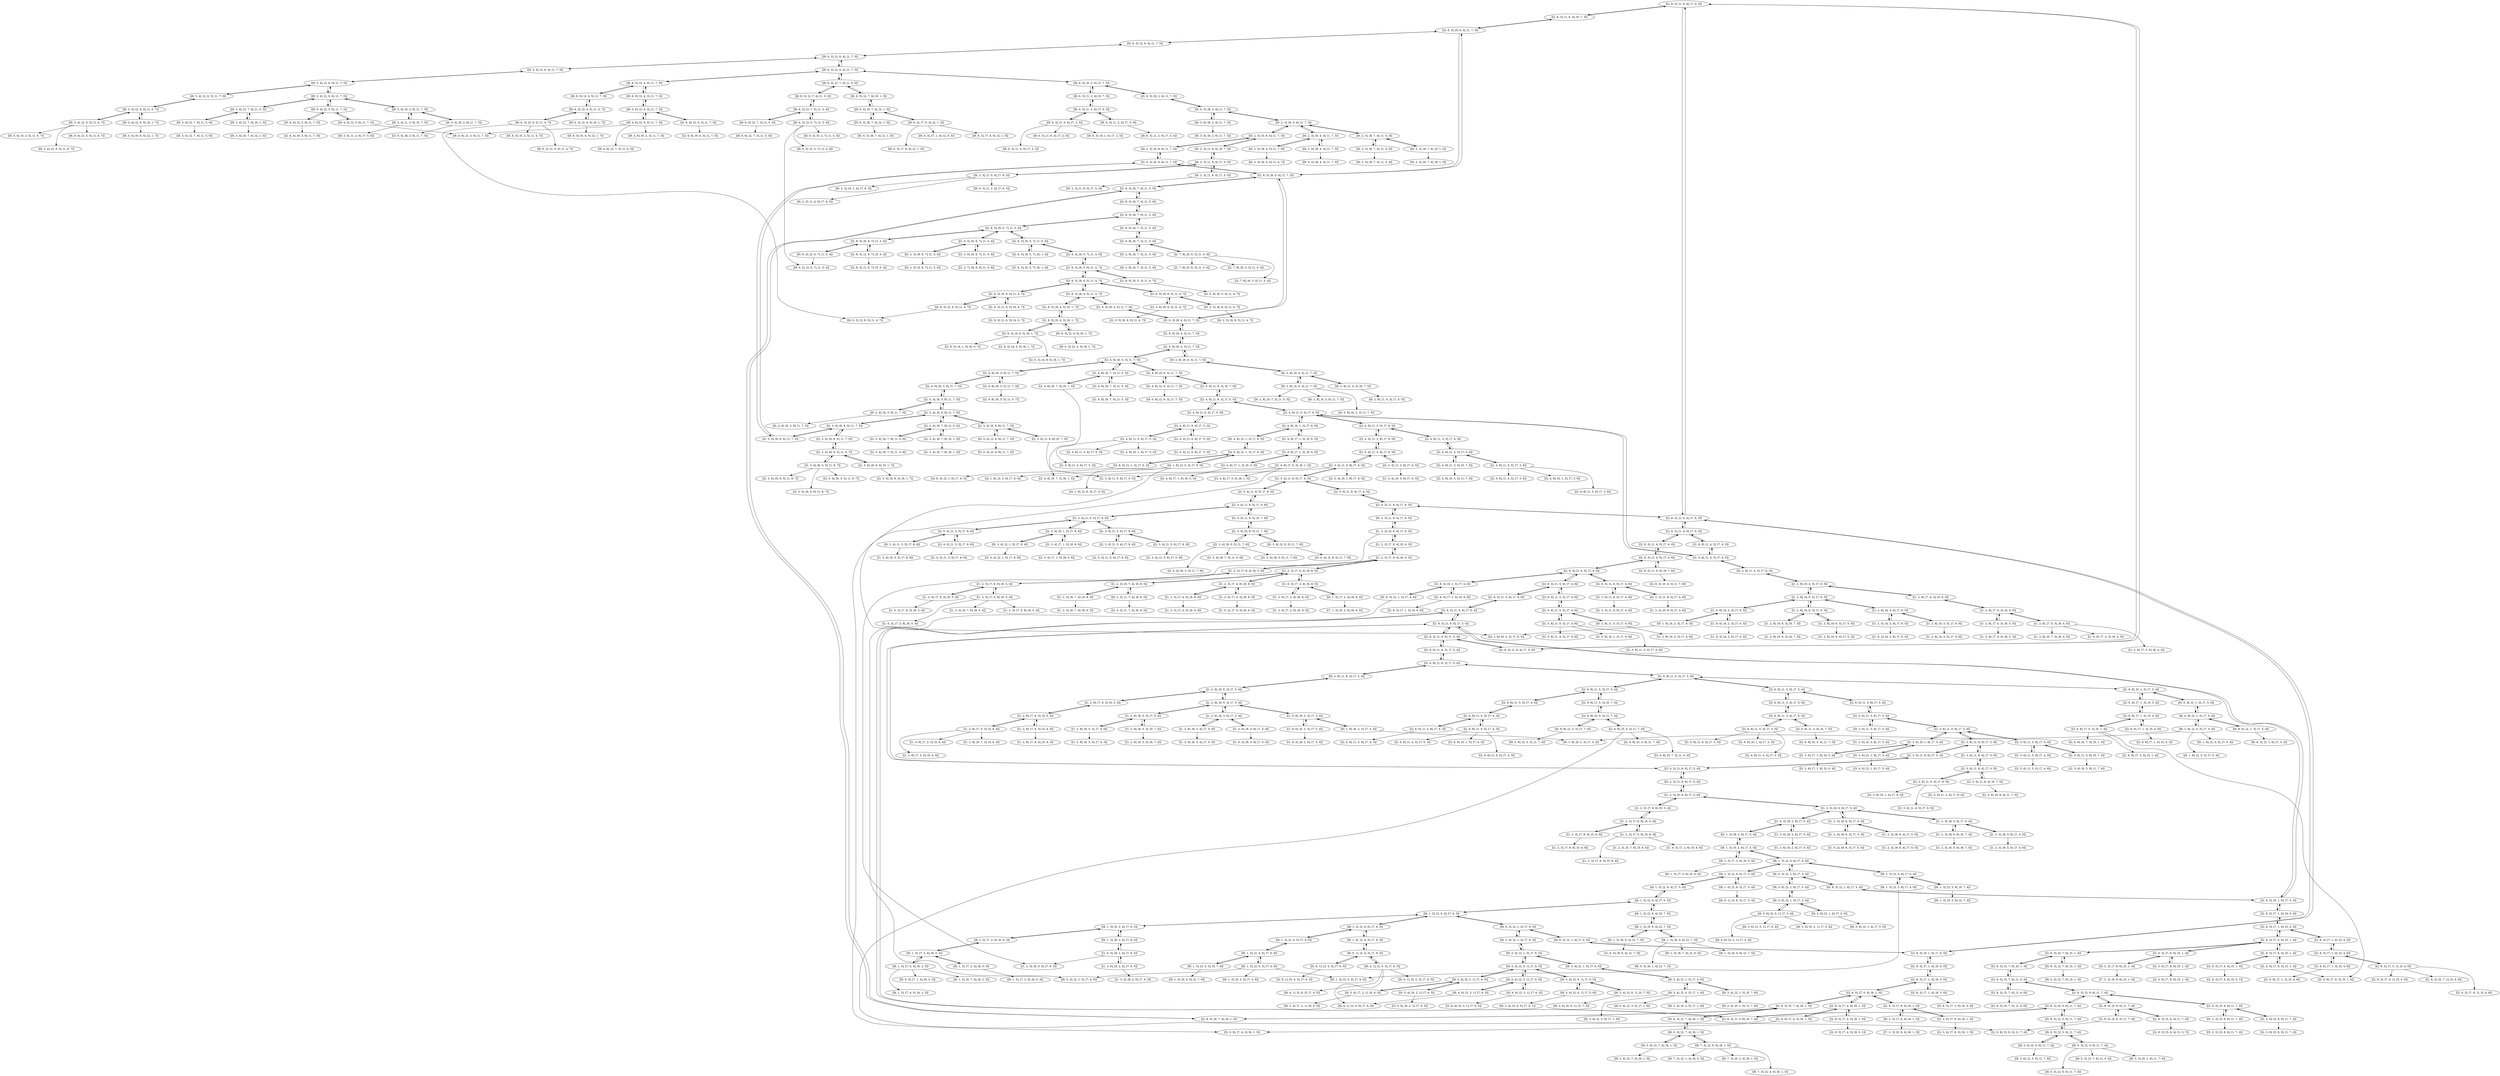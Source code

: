 digraph tree {
	"[[2, 8, 3], [1, 6, 4], [7, 0, 5]]" -> "[[2, 8, 3], [1, 6, 4], [0, 7, 5]]";
	"[[2, 8, 3], [1, 6, 4], [7, 0, 5]]" -> "[[2, 8, 3], [1, 6, 4], [7, 5, 0]]";
	"[[2, 8, 3], [1, 6, 4], [7, 0, 5]]" -> "[[2, 8, 3], [1, 0, 4], [7, 6, 5]]";
	"[[2, 8, 3], [1, 6, 4], [0, 7, 5]]" -> "[[2, 8, 3], [1, 6, 4], [7, 0, 5]]";
	"[[2, 8, 3], [1, 6, 4], [0, 7, 5]]" -> "[[2, 8, 3], [0, 6, 4], [1, 7, 5]]";
	"[[2, 8, 3], [0, 6, 4], [1, 7, 5]]" -> "[[2, 8, 3], [1, 6, 4], [0, 7, 5]]";
	"[[2, 8, 3], [0, 6, 4], [1, 7, 5]]" -> "[[2, 8, 3], [6, 0, 4], [1, 7, 5]]";
	"[[2, 8, 3], [0, 6, 4], [1, 7, 5]]" -> "[[0, 8, 3], [2, 6, 4], [1, 7, 5]]";
	"[[2, 8, 3], [6, 0, 4], [1, 7, 5]]" -> "[[2, 8, 3], [0, 6, 4], [1, 7, 5]]";
	"[[2, 8, 3], [6, 0, 4], [1, 7, 5]]" -> "[[2, 8, 3], [6, 4, 0], [1, 7, 5]]";
	"[[2, 8, 3], [6, 0, 4], [1, 7, 5]]" -> "[[2, 0, 3], [6, 8, 4], [1, 7, 5]]";
	"[[2, 8, 3], [6, 0, 4], [1, 7, 5]]" -> "[[2, 8, 3], [6, 7, 4], [1, 0, 5]]";
	"[[2, 8, 3], [6, 4, 0], [1, 7, 5]]" -> "[[2, 8, 3], [6, 0, 4], [1, 7, 5]]";
	"[[2, 8, 3], [6, 4, 0], [1, 7, 5]]" -> "[[2, 8, 0], [6, 4, 3], [1, 7, 5]]";
	"[[2, 8, 3], [6, 4, 0], [1, 7, 5]]" -> "[[2, 8, 3], [6, 4, 5], [1, 7, 0]]";
	"[[2, 8, 0], [6, 4, 3], [1, 7, 5]]" -> "[[2, 8, 3], [6, 4, 0], [1, 7, 5]]";
	"[[2, 8, 0], [6, 4, 3], [1, 7, 5]]" -> "[[2, 0, 8], [6, 4, 3], [1, 7, 5]]";
	"[[2, 0, 8], [6, 4, 3], [1, 7, 5]]" -> "[[2, 8, 0], [6, 4, 3], [1, 7, 5]]";
	"[[2, 0, 8], [6, 4, 3], [1, 7, 5]]" -> "[[0, 2, 8], [6, 4, 3], [1, 7, 5]]";
	"[[2, 0, 8], [6, 4, 3], [1, 7, 5]]" -> "[[2, 4, 8], [6, 0, 3], [1, 7, 5]]";
	"[[0, 2, 8], [6, 4, 3], [1, 7, 5]]" -> "[[2, 0, 8], [6, 4, 3], [1, 7, 5]]";
	"[[0, 2, 8], [6, 4, 3], [1, 7, 5]]" -> "[[6, 2, 8], [0, 4, 3], [1, 7, 5]]";
	"[[6, 2, 8], [0, 4, 3], [1, 7, 5]]" -> "[[0, 2, 8], [6, 4, 3], [1, 7, 5]]";
	"[[6, 2, 8], [0, 4, 3], [1, 7, 5]]" -> "[[6, 2, 8], [4, 0, 3], [1, 7, 5]]";
	"[[6, 2, 8], [0, 4, 3], [1, 7, 5]]" -> "[[6, 2, 8], [1, 4, 3], [0, 7, 5]]";
	"[[6, 2, 8], [4, 0, 3], [1, 7, 5]]" -> "[[6, 2, 8], [0, 4, 3], [1, 7, 5]]";
	"[[6, 2, 8], [4, 0, 3], [1, 7, 5]]" -> "[[6, 2, 8], [4, 3, 0], [1, 7, 5]]"	 [minlen=1];
	"[[6, 2, 8], [4, 0, 3], [1, 7, 5]]" -> "[[6, 0, 8], [4, 2, 3], [1, 7, 5]]"	 [minlen=2];
	"[[6, 2, 8], [4, 0, 3], [1, 7, 5]]" -> "[[6, 2, 8], [4, 7, 3], [1, 0, 5]]"	 [minlen=1];
	"[[6, 2, 8], [1, 4, 3], [0, 7, 5]]" -> "[[6, 2, 8], [0, 4, 3], [1, 7, 5]]";
	"[[6, 2, 8], [1, 4, 3], [0, 7, 5]]" -> "[[6, 2, 8], [1, 4, 3], [7, 0, 5]]"	 [minlen=1];
	"[[2, 4, 8], [6, 0, 3], [1, 7, 5]]" -> "[[2, 0, 8], [6, 4, 3], [1, 7, 5]]";
	"[[2, 4, 8], [6, 0, 3], [1, 7, 5]]" -> "[[2, 4, 8], [0, 6, 3], [1, 7, 5]]";
	"[[2, 4, 8], [6, 0, 3], [1, 7, 5]]" -> "[[2, 4, 8], [6, 3, 0], [1, 7, 5]]";
	"[[2, 4, 8], [6, 0, 3], [1, 7, 5]]" -> "[[2, 4, 8], [6, 7, 3], [1, 0, 5]]";
	"[[2, 4, 8], [0, 6, 3], [1, 7, 5]]" -> "[[2, 4, 8], [6, 0, 3], [1, 7, 5]]";
	"[[2, 4, 8], [0, 6, 3], [1, 7, 5]]" -> "[[0, 4, 8], [2, 6, 3], [1, 7, 5]]";
	"[[2, 4, 8], [0, 6, 3], [1, 7, 5]]" -> "[[2, 4, 8], [1, 6, 3], [0, 7, 5]]";
	"[[0, 4, 8], [2, 6, 3], [1, 7, 5]]" -> "[[2, 4, 8], [0, 6, 3], [1, 7, 5]]";
	"[[0, 4, 8], [2, 6, 3], [1, 7, 5]]" -> "[[4, 0, 8], [2, 6, 3], [1, 7, 5]]"	 [minlen=1];
	"[[2, 4, 8], [1, 6, 3], [0, 7, 5]]" -> "[[2, 4, 8], [0, 6, 3], [1, 7, 5]]";
	"[[2, 4, 8], [1, 6, 3], [0, 7, 5]]" -> "[[2, 4, 8], [1, 6, 3], [7, 0, 5]]";
	"[[2, 4, 8], [1, 6, 3], [7, 0, 5]]" -> "[[2, 4, 8], [1, 6, 3], [0, 7, 5]]";
	"[[2, 4, 8], [1, 6, 3], [7, 0, 5]]" -> "[[2, 4, 8], [1, 0, 3], [7, 6, 5]]";
	"[[2, 4, 8], [1, 6, 3], [7, 0, 5]]" -> "[[2, 4, 8], [1, 6, 3], [7, 5, 0]]";
	"[[2, 4, 8], [6, 3, 0], [1, 7, 5]]" -> "[[2, 4, 8], [6, 0, 3], [1, 7, 5]]";
	"[[2, 4, 8], [6, 3, 0], [1, 7, 5]]" -> "[[2, 4, 0], [6, 3, 8], [1, 7, 5]]";
	"[[2, 4, 8], [6, 3, 0], [1, 7, 5]]" -> "[[2, 4, 8], [6, 3, 5], [1, 7, 0]]";
	"[[2, 4, 0], [6, 3, 8], [1, 7, 5]]" -> "[[2, 4, 8], [6, 3, 0], [1, 7, 5]]";
	"[[2, 4, 0], [6, 3, 8], [1, 7, 5]]" -> "[[2, 0, 4], [6, 3, 8], [1, 7, 5]]";
	"[[2, 0, 4], [6, 3, 8], [1, 7, 5]]" -> "[[2, 4, 0], [6, 3, 8], [1, 7, 5]]";
	"[[2, 0, 4], [6, 3, 8], [1, 7, 5]]" -> "[[2, 3, 4], [6, 0, 8], [1, 7, 5]]";
	"[[2, 0, 4], [6, 3, 8], [1, 7, 5]]" -> "[[0, 2, 4], [6, 3, 8], [1, 7, 5]]";
	"[[2, 4, 8], [6, 3, 5], [1, 7, 0]]" -> "[[2, 4, 8], [6, 3, 0], [1, 7, 5]]";
	"[[2, 4, 8], [6, 3, 5], [1, 7, 0]]" -> "[[2, 4, 8], [6, 3, 5], [1, 0, 7]]"	 [minlen=1];
	"[[2, 4, 8], [6, 7, 3], [1, 0, 5]]" -> "[[2, 4, 8], [6, 0, 3], [1, 7, 5]]";
	"[[2, 4, 8], [6, 7, 3], [1, 0, 5]]" -> "[[2, 4, 8], [6, 7, 3], [0, 1, 5]]";
	"[[2, 4, 8], [6, 7, 3], [1, 0, 5]]" -> "[[2, 4, 8], [6, 7, 3], [1, 5, 0]]";
	"[[2, 4, 8], [6, 7, 3], [0, 1, 5]]" -> "[[2, 4, 8], [6, 7, 3], [1, 0, 5]]";
	"[[2, 4, 8], [6, 7, 3], [0, 1, 5]]" -> "[[2, 4, 8], [0, 7, 3], [6, 1, 5]]";
	"[[2, 4, 8], [6, 7, 3], [1, 5, 0]]" -> "[[2, 4, 8], [6, 7, 3], [1, 0, 5]]";
	"[[2, 4, 8], [6, 7, 3], [1, 5, 0]]" -> "[[2, 4, 8], [6, 7, 0], [1, 5, 3]]"	 [minlen=1];
	"[[2, 8, 3], [6, 4, 5], [1, 7, 0]]" -> "[[2, 8, 3], [6, 4, 0], [1, 7, 5]]";
	"[[2, 8, 3], [6, 4, 5], [1, 7, 0]]" -> "[[2, 8, 3], [6, 4, 5], [1, 0, 7]]";
	"[[2, 8, 3], [6, 4, 5], [1, 0, 7]]" -> "[[2, 8, 3], [6, 4, 5], [1, 7, 0]]";
	"[[2, 8, 3], [6, 4, 5], [1, 0, 7]]" -> "[[2, 8, 3], [6, 4, 5], [0, 1, 7]]";
	"[[2, 8, 3], [6, 4, 5], [1, 0, 7]]" -> "[[2, 8, 3], [6, 0, 5], [1, 4, 7]]";
	"[[2, 8, 3], [6, 4, 5], [0, 1, 7]]" -> "[[2, 8, 3], [6, 4, 5], [1, 0, 7]]";
	"[[2, 8, 3], [6, 4, 5], [0, 1, 7]]" -> "[[2, 8, 3], [0, 4, 5], [6, 1, 7]]";
	"[[2, 8, 3], [0, 4, 5], [6, 1, 7]]" -> "[[2, 8, 3], [6, 4, 5], [0, 1, 7]]";
	"[[2, 8, 3], [0, 4, 5], [6, 1, 7]]" -> "[[2, 8, 3], [4, 0, 5], [6, 1, 7]]";
	"[[2, 8, 3], [0, 4, 5], [6, 1, 7]]" -> "[[0, 8, 3], [2, 4, 5], [6, 1, 7]]";
	"[[2, 8, 3], [4, 0, 5], [6, 1, 7]]" -> "[[2, 8, 3], [0, 4, 5], [6, 1, 7]]";
	"[[2, 8, 3], [4, 0, 5], [6, 1, 7]]" -> "[[2, 8, 3], [4, 5, 0], [6, 1, 7]]"	 [minlen=1];
	"[[2, 8, 3], [4, 0, 5], [6, 1, 7]]" -> "[[2, 0, 3], [4, 8, 5], [6, 1, 7]]"	 [minlen=2];
	"[[2, 8, 3], [4, 0, 5], [6, 1, 7]]" -> "[[2, 8, 3], [4, 1, 5], [6, 0, 7]]"	 [minlen=1];
	"[[0, 8, 3], [2, 4, 5], [6, 1, 7]]" -> "[[2, 8, 3], [0, 4, 5], [6, 1, 7]]";
	"[[0, 8, 3], [2, 4, 5], [6, 1, 7]]" -> "[[8, 0, 3], [2, 4, 5], [6, 1, 7]]"	 [minlen=1];
	"[[2, 8, 3], [6, 0, 5], [1, 4, 7]]" -> "[[2, 8, 3], [6, 4, 5], [1, 0, 7]]";
	"[[2, 8, 3], [6, 0, 5], [1, 4, 7]]" -> "[[2, 8, 3], [0, 6, 5], [1, 4, 7]]";
	"[[2, 8, 3], [6, 0, 5], [1, 4, 7]]" -> "[[2, 8, 3], [6, 5, 0], [1, 4, 7]]";
	"[[2, 8, 3], [6, 0, 5], [1, 4, 7]]" -> "[[2, 0, 3], [6, 8, 5], [1, 4, 7]]";
	"[[2, 8, 3], [0, 6, 5], [1, 4, 7]]" -> "[[2, 8, 3], [6, 0, 5], [1, 4, 7]]";
	"[[2, 8, 3], [0, 6, 5], [1, 4, 7]]" -> "[[0, 8, 3], [2, 6, 5], [1, 4, 7]]";
	"[[2, 8, 3], [0, 6, 5], [1, 4, 7]]" -> "[[2, 8, 3], [1, 6, 5], [0, 4, 7]]";
	"[[0, 8, 3], [2, 6, 5], [1, 4, 7]]" -> "[[2, 8, 3], [0, 6, 5], [1, 4, 7]]";
	"[[0, 8, 3], [2, 6, 5], [1, 4, 7]]" -> "[[8, 0, 3], [2, 6, 5], [1, 4, 7]]";
	"[[2, 8, 3], [1, 6, 5], [0, 4, 7]]" -> "[[2, 8, 3], [0, 6, 5], [1, 4, 7]]";
	"[[2, 8, 3], [1, 6, 5], [0, 4, 7]]" -> "[[2, 8, 3], [1, 6, 5], [4, 0, 7]]"	 [minlen=1];
	"[[2, 8, 3], [6, 5, 0], [1, 4, 7]]" -> "[[2, 8, 3], [6, 0, 5], [1, 4, 7]]";
	"[[2, 8, 3], [6, 5, 0], [1, 4, 7]]" -> "[[2, 8, 0], [6, 5, 3], [1, 4, 7]]";
	"[[2, 8, 3], [6, 5, 0], [1, 4, 7]]" -> "[[2, 8, 3], [6, 5, 7], [1, 4, 0]]";
	"[[2, 8, 0], [6, 5, 3], [1, 4, 7]]" -> "[[2, 8, 3], [6, 5, 0], [1, 4, 7]]";
	"[[2, 8, 0], [6, 5, 3], [1, 4, 7]]" -> "[[2, 0, 8], [6, 5, 3], [1, 4, 7]]"	 [minlen=1];
	"[[2, 8, 3], [6, 5, 7], [1, 4, 0]]" -> "[[2, 8, 3], [6, 5, 0], [1, 4, 7]]";
	"[[2, 8, 3], [6, 5, 7], [1, 4, 0]]" -> "[[2, 8, 3], [6, 5, 7], [1, 0, 4]]";
	"[[2, 8, 3], [6, 5, 7], [1, 0, 4]]" -> "[[2, 8, 3], [6, 5, 7], [1, 4, 0]]";
	"[[2, 8, 3], [6, 5, 7], [1, 0, 4]]" -> "[[2, 8, 3], [6, 0, 7], [1, 5, 4]]";
	"[[2, 8, 3], [6, 5, 7], [1, 0, 4]]" -> "[[2, 8, 3], [6, 5, 7], [0, 1, 4]]";
	"[[2, 0, 3], [6, 8, 5], [1, 4, 7]]" -> "[[2, 8, 3], [6, 0, 5], [1, 4, 7]]";
	"[[2, 0, 3], [6, 8, 5], [1, 4, 7]]" -> "[[0, 2, 3], [6, 8, 5], [1, 4, 7]]";
	"[[2, 0, 3], [6, 8, 5], [1, 4, 7]]" -> "[[2, 3, 0], [6, 8, 5], [1, 4, 7]]";
	"[[0, 2, 3], [6, 8, 5], [1, 4, 7]]" -> "[[2, 0, 3], [6, 8, 5], [1, 4, 7]]";
	"[[0, 2, 3], [6, 8, 5], [1, 4, 7]]" -> "[[6, 2, 3], [0, 8, 5], [1, 4, 7]]"	 [minlen=1];
	"[[2, 3, 0], [6, 8, 5], [1, 4, 7]]" -> "[[2, 0, 3], [6, 8, 5], [1, 4, 7]]";
	"[[2, 3, 0], [6, 8, 5], [1, 4, 7]]" -> "[[2, 3, 5], [6, 8, 0], [1, 4, 7]]"	 [minlen=1];
	"[[2, 0, 3], [6, 8, 4], [1, 7, 5]]" -> "[[2, 8, 3], [6, 0, 4], [1, 7, 5]]";
	"[[2, 0, 3], [6, 8, 4], [1, 7, 5]]" -> "[[0, 2, 3], [6, 8, 4], [1, 7, 5]]";
	"[[2, 0, 3], [6, 8, 4], [1, 7, 5]]" -> "[[2, 3, 0], [6, 8, 4], [1, 7, 5]]";
	"[[0, 2, 3], [6, 8, 4], [1, 7, 5]]" -> "[[2, 0, 3], [6, 8, 4], [1, 7, 5]]";
	"[[0, 2, 3], [6, 8, 4], [1, 7, 5]]" -> "[[6, 2, 3], [0, 8, 4], [1, 7, 5]]";
	"[[6, 2, 3], [0, 8, 4], [1, 7, 5]]" -> "[[0, 2, 3], [6, 8, 4], [1, 7, 5]]";
	"[[6, 2, 3], [0, 8, 4], [1, 7, 5]]" -> "[[6, 2, 3], [8, 0, 4], [1, 7, 5]]";
	"[[6, 2, 3], [0, 8, 4], [1, 7, 5]]" -> "[[6, 2, 3], [1, 8, 4], [0, 7, 5]]";
	"[[6, 2, 3], [8, 0, 4], [1, 7, 5]]" -> "[[6, 2, 3], [0, 8, 4], [1, 7, 5]]";
	"[[6, 2, 3], [8, 0, 4], [1, 7, 5]]" -> "[[6, 2, 3], [8, 4, 0], [1, 7, 5]]";
	"[[6, 2, 3], [8, 0, 4], [1, 7, 5]]" -> "[[6, 0, 3], [8, 2, 4], [1, 7, 5]]";
	"[[6, 2, 3], [8, 0, 4], [1, 7, 5]]" -> "[[6, 2, 3], [8, 7, 4], [1, 0, 5]]";
	"[[6, 2, 3], [8, 4, 0], [1, 7, 5]]" -> "[[6, 2, 3], [8, 0, 4], [1, 7, 5]]";
	"[[6, 2, 3], [8, 4, 0], [1, 7, 5]]" -> "[[6, 2, 0], [8, 4, 3], [1, 7, 5]]";
	"[[6, 2, 3], [8, 4, 0], [1, 7, 5]]" -> "[[6, 2, 3], [8, 4, 5], [1, 7, 0]]";
	"[[6, 2, 0], [8, 4, 3], [1, 7, 5]]" -> "[[6, 2, 3], [8, 4, 0], [1, 7, 5]]";
	"[[6, 2, 0], [8, 4, 3], [1, 7, 5]]" -> "[[6, 0, 2], [8, 4, 3], [1, 7, 5]]"	 [minlen=1];
	"[[6, 2, 3], [8, 4, 5], [1, 7, 0]]" -> "[[6, 2, 3], [8, 4, 0], [1, 7, 5]]";
	"[[6, 2, 3], [8, 4, 5], [1, 7, 0]]" -> "[[6, 2, 3], [8, 4, 5], [1, 0, 7]]"	 [minlen=1];
	"[[6, 0, 3], [8, 2, 4], [1, 7, 5]]" -> "[[6, 2, 3], [8, 0, 4], [1, 7, 5]]";
	"[[6, 0, 3], [8, 2, 4], [1, 7, 5]]" -> "[[0, 6, 3], [8, 2, 4], [1, 7, 5]]";
	"[[6, 0, 3], [8, 2, 4], [1, 7, 5]]" -> "[[6, 3, 0], [8, 2, 4], [1, 7, 5]]";
	"[[0, 6, 3], [8, 2, 4], [1, 7, 5]]" -> "[[6, 0, 3], [8, 2, 4], [1, 7, 5]]";
	"[[0, 6, 3], [8, 2, 4], [1, 7, 5]]" -> "[[8, 6, 3], [0, 2, 4], [1, 7, 5]]";
	"[[8, 6, 3], [0, 2, 4], [1, 7, 5]]" -> "[[0, 6, 3], [8, 2, 4], [1, 7, 5]]";
	"[[8, 6, 3], [0, 2, 4], [1, 7, 5]]" -> "[[8, 6, 3], [2, 0, 4], [1, 7, 5]]";
	"[[8, 6, 3], [0, 2, 4], [1, 7, 5]]" -> "[[8, 6, 3], [1, 2, 4], [0, 7, 5]]";
	"[[6, 3, 0], [8, 2, 4], [1, 7, 5]]" -> "[[6, 0, 3], [8, 2, 4], [1, 7, 5]]";
	"[[6, 3, 0], [8, 2, 4], [1, 7, 5]]" -> "[[6, 3, 4], [8, 2, 0], [1, 7, 5]]"	 [minlen=1];
	"[[6, 2, 3], [8, 7, 4], [1, 0, 5]]" -> "[[6, 2, 3], [8, 0, 4], [1, 7, 5]]";
	"[[6, 2, 3], [8, 7, 4], [1, 0, 5]]" -> "[[6, 2, 3], [8, 7, 4], [0, 1, 5]]";
	"[[6, 2, 3], [8, 7, 4], [1, 0, 5]]" -> "[[6, 2, 3], [8, 7, 4], [1, 5, 0]]";
	"[[6, 2, 3], [8, 7, 4], [0, 1, 5]]" -> "[[6, 2, 3], [8, 7, 4], [1, 0, 5]]";
	"[[6, 2, 3], [8, 7, 4], [0, 1, 5]]" -> "[[6, 2, 3], [0, 7, 4], [8, 1, 5]]"	 [minlen=1];
	"[[6, 2, 3], [8, 7, 4], [1, 5, 0]]" -> "[[6, 2, 3], [8, 7, 4], [1, 0, 5]]";
	"[[6, 2, 3], [8, 7, 4], [1, 5, 0]]" -> "[[6, 2, 3], [8, 7, 0], [1, 5, 4]]"	 [minlen=1];
	"[[6, 2, 3], [1, 8, 4], [0, 7, 5]]" -> "[[6, 2, 3], [0, 8, 4], [1, 7, 5]]";
	"[[6, 2, 3], [1, 8, 4], [0, 7, 5]]" -> "[[6, 2, 3], [1, 8, 4], [7, 0, 5]]";
	"[[6, 2, 3], [1, 8, 4], [7, 0, 5]]" -> "[[6, 2, 3], [1, 8, 4], [0, 7, 5]]";
	"[[6, 2, 3], [1, 8, 4], [7, 0, 5]]" -> "[[6, 2, 3], [1, 8, 4], [7, 5, 0]]";
	"[[6, 2, 3], [1, 8, 4], [7, 0, 5]]" -> "[[6, 2, 3], [1, 0, 4], [7, 8, 5]]";
	"[[6, 2, 3], [1, 8, 4], [7, 5, 0]]" -> "[[6, 2, 3], [1, 8, 4], [7, 0, 5]]";
	"[[6, 2, 3], [1, 8, 4], [7, 5, 0]]" -> "[[6, 2, 3], [1, 8, 0], [7, 5, 4]]"	 [minlen=1];
	"[[6, 2, 3], [1, 0, 4], [7, 8, 5]]" -> "[[6, 2, 3], [1, 8, 4], [7, 0, 5]]";
	"[[6, 2, 3], [1, 0, 4], [7, 8, 5]]" -> "[[6, 2, 3], [0, 1, 4], [7, 8, 5]]"	 [minlen=1];
	"[[6, 2, 3], [1, 0, 4], [7, 8, 5]]" -> "[[6, 2, 3], [1, 4, 0], [7, 8, 5]]"	 [minlen=2];
	"[[6, 2, 3], [1, 0, 4], [7, 8, 5]]" -> "[[6, 0, 3], [1, 2, 4], [7, 8, 5]]"	 [minlen=1];
	"[[2, 3, 0], [6, 8, 4], [1, 7, 5]]" -> "[[2, 0, 3], [6, 8, 4], [1, 7, 5]]";
	"[[2, 3, 0], [6, 8, 4], [1, 7, 5]]" -> "[[2, 3, 4], [6, 8, 0], [1, 7, 5]]";
	"[[2, 3, 4], [6, 8, 0], [1, 7, 5]]" -> "[[2, 3, 0], [6, 8, 4], [1, 7, 5]]";
	"[[2, 3, 4], [6, 8, 0], [1, 7, 5]]" -> "[[2, 3, 4], [6, 0, 8], [1, 7, 5]]";
	"[[2, 3, 4], [6, 8, 0], [1, 7, 5]]" -> "[[2, 3, 4], [6, 8, 5], [1, 7, 0]]";
	"[[2, 3, 4], [6, 0, 8], [1, 7, 5]]" -> "[[2, 0, 4], [6, 3, 8], [1, 7, 5]]";
	"[[2, 3, 4], [6, 0, 8], [1, 7, 5]]" -> "[[2, 3, 4], [6, 8, 0], [1, 7, 5]]";
	"[[2, 3, 4], [6, 0, 8], [1, 7, 5]]" -> "[[2, 3, 4], [0, 6, 8], [1, 7, 5]]";
	"[[2, 3, 4], [6, 0, 8], [1, 7, 5]]" -> "[[2, 3, 4], [6, 7, 8], [1, 0, 5]]";
	"[[2, 3, 4], [0, 6, 8], [1, 7, 5]]" -> "[[2, 3, 4], [6, 0, 8], [1, 7, 5]]";
	"[[2, 3, 4], [0, 6, 8], [1, 7, 5]]" -> "[[0, 3, 4], [2, 6, 8], [1, 7, 5]]";
	"[[2, 3, 4], [0, 6, 8], [1, 7, 5]]" -> "[[2, 3, 4], [1, 6, 8], [0, 7, 5]]";
	"[[0, 3, 4], [2, 6, 8], [1, 7, 5]]" -> "[[2, 3, 4], [0, 6, 8], [1, 7, 5]]";
	"[[0, 3, 4], [2, 6, 8], [1, 7, 5]]" -> "[[3, 0, 4], [2, 6, 8], [1, 7, 5]]"	 [minlen=1];
	"[[2, 3, 4], [1, 6, 8], [0, 7, 5]]" -> "[[2, 3, 4], [0, 6, 8], [1, 7, 5]]";
	"[[2, 3, 4], [1, 6, 8], [0, 7, 5]]" -> "[[2, 3, 4], [1, 6, 8], [7, 0, 5]]";
	"[[0, 2, 4], [6, 3, 8], [1, 7, 5]]" -> "[[2, 0, 4], [6, 3, 8], [1, 7, 5]]";
	"[[0, 2, 4], [6, 3, 8], [1, 7, 5]]" -> "[[6, 2, 4], [0, 3, 8], [1, 7, 5]]"	 [minlen=1];
	"[[2, 3, 4], [6, 7, 8], [1, 0, 5]]" -> "[[2, 3, 4], [6, 0, 8], [1, 7, 5]]";
	"[[2, 3, 4], [6, 7, 8], [1, 0, 5]]" -> "[[2, 3, 4], [6, 7, 8], [0, 1, 5]]";
	"[[2, 3, 4], [6, 7, 8], [1, 0, 5]]" -> "[[2, 3, 4], [6, 7, 8], [1, 5, 0]]";
	"[[2, 3, 4], [6, 7, 8], [0, 1, 5]]" -> "[[2, 3, 4], [6, 7, 8], [1, 0, 5]]";
	"[[2, 3, 4], [6, 7, 8], [0, 1, 5]]" -> "[[2, 3, 4], [0, 7, 8], [6, 1, 5]]"	 [minlen=1];
	"[[2, 3, 4], [6, 7, 8], [1, 5, 0]]" -> "[[2, 3, 4], [6, 7, 8], [1, 0, 5]]";
	"[[2, 3, 4], [6, 7, 8], [1, 5, 0]]" -> "[[2, 3, 4], [6, 7, 0], [1, 5, 8]]"	 [minlen=1];
	"[[2, 3, 4], [6, 8, 5], [1, 7, 0]]" -> "[[2, 3, 4], [6, 8, 0], [1, 7, 5]]";
	"[[2, 3, 4], [6, 8, 5], [1, 7, 0]]" -> "[[2, 3, 4], [6, 8, 5], [1, 0, 7]]";
	"[[2, 3, 4], [6, 8, 5], [1, 0, 7]]" -> "[[2, 3, 4], [6, 8, 5], [1, 7, 0]]";
	"[[2, 3, 4], [6, 8, 5], [1, 0, 7]]" -> "[[2, 3, 4], [6, 8, 5], [0, 1, 7]]";
	"[[2, 3, 4], [6, 8, 5], [1, 0, 7]]" -> "[[2, 3, 4], [6, 0, 5], [1, 8, 7]]";
	"[[2, 3, 4], [6, 8, 5], [0, 1, 7]]" -> "[[2, 3, 4], [6, 8, 5], [1, 0, 7]]";
	"[[2, 3, 4], [6, 8, 5], [0, 1, 7]]" -> "[[2, 3, 4], [0, 8, 5], [6, 1, 7]]"	 [minlen=1];
	"[[2, 3, 4], [6, 0, 5], [1, 8, 7]]" -> "[[2, 3, 4], [6, 8, 5], [1, 0, 7]]";
	"[[2, 3, 4], [6, 0, 5], [1, 8, 7]]" -> "[[2, 3, 4], [0, 6, 5], [1, 8, 7]]"	 [minlen=1];
	"[[2, 3, 4], [6, 0, 5], [1, 8, 7]]" -> "[[2, 3, 4], [6, 5, 0], [1, 8, 7]]"	 [minlen=2];
	"[[2, 3, 4], [6, 0, 5], [1, 8, 7]]" -> "[[2, 0, 4], [6, 3, 5], [1, 8, 7]]"	 [minlen=1];
	"[[2, 8, 3], [6, 7, 4], [1, 0, 5]]" -> "[[2, 8, 3], [6, 0, 4], [1, 7, 5]]";
	"[[2, 8, 3], [6, 7, 4], [1, 0, 5]]" -> "[[2, 8, 3], [6, 7, 4], [0, 1, 5]]";
	"[[2, 8, 3], [6, 7, 4], [1, 0, 5]]" -> "[[2, 8, 3], [6, 7, 4], [1, 5, 0]]";
	"[[2, 8, 3], [6, 7, 4], [0, 1, 5]]" -> "[[2, 8, 3], [6, 7, 4], [1, 0, 5]]";
	"[[2, 8, 3], [6, 7, 4], [0, 1, 5]]" -> "[[2, 8, 3], [0, 7, 4], [6, 1, 5]]";
	"[[2, 8, 3], [0, 7, 4], [6, 1, 5]]" -> "[[2, 8, 3], [6, 7, 4], [0, 1, 5]]";
	"[[2, 8, 3], [0, 7, 4], [6, 1, 5]]" -> "[[2, 8, 3], [7, 0, 4], [6, 1, 5]]";
	"[[2, 8, 3], [0, 7, 4], [6, 1, 5]]" -> "[[0, 8, 3], [2, 7, 4], [6, 1, 5]]";
	"[[2, 8, 3], [7, 0, 4], [6, 1, 5]]" -> "[[2, 8, 3], [0, 7, 4], [6, 1, 5]]";
	"[[2, 8, 3], [7, 0, 4], [6, 1, 5]]" -> "[[2, 8, 3], [7, 4, 0], [6, 1, 5]]";
	"[[2, 8, 3], [7, 0, 4], [6, 1, 5]]" -> "[[2, 0, 3], [7, 8, 4], [6, 1, 5]]";
	"[[2, 8, 3], [7, 0, 4], [6, 1, 5]]" -> "[[2, 8, 3], [7, 1, 4], [6, 0, 5]]";
	"[[2, 8, 3], [7, 4, 0], [6, 1, 5]]" -> "[[2, 8, 3], [7, 0, 4], [6, 1, 5]]";
	"[[2, 8, 3], [7, 4, 0], [6, 1, 5]]" -> "[[2, 8, 0], [7, 4, 3], [6, 1, 5]]";
	"[[2, 8, 3], [7, 4, 0], [6, 1, 5]]" -> "[[2, 8, 3], [7, 4, 5], [6, 1, 0]]";
	"[[2, 8, 0], [7, 4, 3], [6, 1, 5]]" -> "[[2, 8, 3], [7, 4, 0], [6, 1, 5]]";
	"[[2, 8, 0], [7, 4, 3], [6, 1, 5]]" -> "[[2, 0, 8], [7, 4, 3], [6, 1, 5]]";
	"[[2, 8, 3], [7, 4, 5], [6, 1, 0]]" -> "[[2, 8, 3], [7, 4, 0], [6, 1, 5]]";
	"[[2, 8, 3], [7, 4, 5], [6, 1, 0]]" -> "[[2, 8, 3], [7, 4, 5], [6, 0, 1]]"	 [minlen=1];
	"[[2, 0, 3], [7, 8, 4], [6, 1, 5]]" -> "[[2, 8, 3], [7, 0, 4], [6, 1, 5]]";
	"[[2, 0, 3], [7, 8, 4], [6, 1, 5]]" -> "[[0, 2, 3], [7, 8, 4], [6, 1, 5]]";
	"[[2, 0, 3], [7, 8, 4], [6, 1, 5]]" -> "[[2, 3, 0], [7, 8, 4], [6, 1, 5]]";
	"[[0, 2, 3], [7, 8, 4], [6, 1, 5]]" -> "[[2, 0, 3], [7, 8, 4], [6, 1, 5]]";
	"[[0, 2, 3], [7, 8, 4], [6, 1, 5]]" -> "[[7, 2, 3], [0, 8, 4], [6, 1, 5]]"	 [minlen=1];
	"[[2, 3, 0], [7, 8, 4], [6, 1, 5]]" -> "[[2, 0, 3], [7, 8, 4], [6, 1, 5]]";
	"[[2, 3, 0], [7, 8, 4], [6, 1, 5]]" -> "[[2, 3, 4], [7, 8, 0], [6, 1, 5]]"	 [minlen=1];
	"[[2, 8, 3], [7, 1, 4], [6, 0, 5]]" -> "[[2, 8, 3], [7, 0, 4], [6, 1, 5]]";
	"[[2, 8, 3], [7, 1, 4], [6, 0, 5]]" -> "[[2, 8, 3], [7, 1, 4], [0, 6, 5]]";
	"[[2, 8, 3], [7, 1, 4], [6, 0, 5]]" -> "[[2, 8, 3], [7, 1, 4], [6, 5, 0]]";
	"[[2, 8, 3], [7, 1, 4], [0, 6, 5]]" -> "[[2, 8, 3], [7, 1, 4], [6, 0, 5]]";
	"[[2, 8, 3], [7, 1, 4], [0, 6, 5]]" -> "[[2, 8, 3], [0, 1, 4], [7, 6, 5]]";
	"[[2, 8, 3], [0, 1, 4], [7, 6, 5]]" -> "[[2, 8, 3], [7, 1, 4], [0, 6, 5]]";
	"[[2, 8, 3], [0, 1, 4], [7, 6, 5]]" -> "[[2, 8, 3], [1, 0, 4], [7, 6, 5]]";
	"[[2, 8, 3], [0, 1, 4], [7, 6, 5]]" -> "[[0, 8, 3], [2, 1, 4], [7, 6, 5]]";
	"[[2, 8, 3], [7, 1, 4], [6, 5, 0]]" -> "[[2, 8, 3], [7, 1, 4], [6, 0, 5]]";
	"[[2, 8, 3], [7, 1, 4], [6, 5, 0]]" -> "[[2, 8, 3], [7, 1, 0], [6, 5, 4]]"	 [minlen=1];
	"[[0, 8, 3], [2, 7, 4], [6, 1, 5]]" -> "[[2, 8, 3], [0, 7, 4], [6, 1, 5]]";
	"[[0, 8, 3], [2, 7, 4], [6, 1, 5]]" -> "[[8, 0, 3], [2, 7, 4], [6, 1, 5]]";
	"[[8, 0, 3], [2, 7, 4], [6, 1, 5]]" -> "[[0, 8, 3], [2, 7, 4], [6, 1, 5]]";
	"[[8, 0, 3], [2, 7, 4], [6, 1, 5]]" -> "[[8, 3, 0], [2, 7, 4], [6, 1, 5]]";
	"[[8, 0, 3], [2, 7, 4], [6, 1, 5]]" -> "[[8, 7, 3], [2, 0, 4], [6, 1, 5]]";
	"[[8, 3, 0], [2, 7, 4], [6, 1, 5]]" -> "[[8, 0, 3], [2, 7, 4], [6, 1, 5]]";
	"[[8, 3, 0], [2, 7, 4], [6, 1, 5]]" -> "[[8, 3, 4], [2, 7, 0], [6, 1, 5]]"	 [minlen=1];
	"[[8, 7, 3], [2, 0, 4], [6, 1, 5]]" -> "[[8, 0, 3], [2, 7, 4], [6, 1, 5]]";
	"[[8, 7, 3], [2, 0, 4], [6, 1, 5]]" -> "[[8, 7, 3], [0, 2, 4], [6, 1, 5]]"	 [minlen=1];
	"[[8, 7, 3], [2, 0, 4], [6, 1, 5]]" -> "[[8, 7, 3], [2, 4, 0], [6, 1, 5]]"	 [minlen=2];
	"[[8, 7, 3], [2, 0, 4], [6, 1, 5]]" -> "[[8, 7, 3], [2, 1, 4], [6, 0, 5]]"	 [minlen=1];
	"[[2, 8, 3], [6, 7, 4], [1, 5, 0]]" -> "[[2, 8, 3], [6, 7, 4], [1, 0, 5]]";
	"[[2, 8, 3], [6, 7, 4], [1, 5, 0]]" -> "[[2, 8, 3], [6, 7, 0], [1, 5, 4]]";
	"[[2, 8, 3], [6, 7, 0], [1, 5, 4]]" -> "[[2, 8, 3], [6, 7, 4], [1, 5, 0]]";
	"[[2, 8, 3], [6, 7, 0], [1, 5, 4]]" -> "[[2, 8, 3], [6, 0, 7], [1, 5, 4]]";
	"[[2, 8, 3], [6, 7, 0], [1, 5, 4]]" -> "[[2, 8, 0], [6, 7, 3], [1, 5, 4]]";
	"[[2, 8, 3], [6, 0, 7], [1, 5, 4]]" -> "[[2, 8, 3], [6, 5, 7], [1, 0, 4]]";
	"[[2, 8, 3], [6, 0, 7], [1, 5, 4]]" -> "[[2, 8, 3], [6, 7, 0], [1, 5, 4]]";
	"[[2, 8, 3], [6, 0, 7], [1, 5, 4]]" -> "[[2, 8, 3], [0, 6, 7], [1, 5, 4]]";
	"[[2, 8, 3], [6, 0, 7], [1, 5, 4]]" -> "[[2, 0, 3], [6, 8, 7], [1, 5, 4]]";
	"[[2, 8, 3], [0, 6, 7], [1, 5, 4]]" -> "[[2, 8, 3], [6, 0, 7], [1, 5, 4]]";
	"[[2, 8, 3], [0, 6, 7], [1, 5, 4]]" -> "[[0, 8, 3], [2, 6, 7], [1, 5, 4]]";
	"[[2, 8, 3], [0, 6, 7], [1, 5, 4]]" -> "[[2, 8, 3], [1, 6, 7], [0, 5, 4]]";
	"[[0, 8, 3], [2, 6, 7], [1, 5, 4]]" -> "[[2, 8, 3], [0, 6, 7], [1, 5, 4]]";
	"[[0, 8, 3], [2, 6, 7], [1, 5, 4]]" -> "[[8, 0, 3], [2, 6, 7], [1, 5, 4]]";
	"[[2, 8, 3], [1, 6, 7], [0, 5, 4]]" -> "[[2, 8, 3], [0, 6, 7], [1, 5, 4]]";
	"[[2, 8, 3], [1, 6, 7], [0, 5, 4]]" -> "[[2, 8, 3], [1, 6, 7], [5, 0, 4]]"	 [minlen=1];
	"[[2, 0, 3], [6, 8, 7], [1, 5, 4]]" -> "[[2, 8, 3], [6, 0, 7], [1, 5, 4]]";
	"[[2, 0, 3], [6, 8, 7], [1, 5, 4]]" -> "[[0, 2, 3], [6, 8, 7], [1, 5, 4]]";
	"[[2, 0, 3], [6, 8, 7], [1, 5, 4]]" -> "[[2, 3, 0], [6, 8, 7], [1, 5, 4]]";
	"[[0, 2, 3], [6, 8, 7], [1, 5, 4]]" -> "[[2, 0, 3], [6, 8, 7], [1, 5, 4]]";
	"[[0, 2, 3], [6, 8, 7], [1, 5, 4]]" -> "[[6, 2, 3], [0, 8, 7], [1, 5, 4]]"	 [minlen=1];
	"[[2, 3, 0], [6, 8, 7], [1, 5, 4]]" -> "[[2, 0, 3], [6, 8, 7], [1, 5, 4]]";
	"[[2, 3, 0], [6, 8, 7], [1, 5, 4]]" -> "[[2, 3, 7], [6, 8, 0], [1, 5, 4]]"	 [minlen=1];
	"[[2, 8, 3], [6, 5, 7], [0, 1, 4]]" -> "[[2, 8, 3], [6, 5, 7], [1, 0, 4]]";
	"[[2, 8, 3], [6, 5, 7], [0, 1, 4]]" -> "[[2, 8, 3], [0, 5, 7], [6, 1, 4]]"	 [minlen=1];
	"[[2, 8, 0], [6, 7, 3], [1, 5, 4]]" -> "[[2, 8, 3], [6, 7, 0], [1, 5, 4]]";
	"[[2, 8, 0], [6, 7, 3], [1, 5, 4]]" -> "[[2, 0, 8], [6, 7, 3], [1, 5, 4]]";
	"[[2, 0, 8], [6, 7, 3], [1, 5, 4]]" -> "[[2, 8, 0], [6, 7, 3], [1, 5, 4]]";
	"[[2, 0, 8], [6, 7, 3], [1, 5, 4]]" -> "[[0, 2, 8], [6, 7, 3], [1, 5, 4]]";
	"[[2, 0, 8], [6, 7, 3], [1, 5, 4]]" -> "[[2, 7, 8], [6, 0, 3], [1, 5, 4]]";
	"[[0, 2, 8], [6, 7, 3], [1, 5, 4]]" -> "[[2, 0, 8], [6, 7, 3], [1, 5, 4]]";
	"[[0, 2, 8], [6, 7, 3], [1, 5, 4]]" -> "[[6, 2, 8], [0, 7, 3], [1, 5, 4]]"	 [minlen=1];
	"[[2, 7, 8], [6, 0, 3], [1, 5, 4]]" -> "[[2, 0, 8], [6, 7, 3], [1, 5, 4]]";
	"[[2, 7, 8], [6, 0, 3], [1, 5, 4]]" -> "[[2, 7, 8], [0, 6, 3], [1, 5, 4]]"	 [minlen=1];
	"[[2, 7, 8], [6, 0, 3], [1, 5, 4]]" -> "[[2, 7, 8], [6, 3, 0], [1, 5, 4]]"	 [minlen=2];
	"[[2, 7, 8], [6, 0, 3], [1, 5, 4]]" -> "[[2, 7, 8], [6, 5, 3], [1, 0, 4]]"	 [minlen=1];
	"[[0, 8, 3], [2, 6, 4], [1, 7, 5]]" -> "[[2, 8, 3], [0, 6, 4], [1, 7, 5]]";
	"[[0, 8, 3], [2, 6, 4], [1, 7, 5]]" -> "[[8, 0, 3], [2, 6, 4], [1, 7, 5]]";
	"[[8, 0, 3], [2, 6, 4], [1, 7, 5]]" -> "[[0, 8, 3], [2, 6, 4], [1, 7, 5]]";
	"[[8, 0, 3], [2, 6, 4], [1, 7, 5]]" -> "[[8, 3, 0], [2, 6, 4], [1, 7, 5]]";
	"[[8, 0, 3], [2, 6, 4], [1, 7, 5]]" -> "[[8, 6, 3], [2, 0, 4], [1, 7, 5]]";
	"[[8, 3, 0], [2, 6, 4], [1, 7, 5]]" -> "[[8, 0, 3], [2, 6, 4], [1, 7, 5]]";
	"[[8, 3, 0], [2, 6, 4], [1, 7, 5]]" -> "[[8, 3, 4], [2, 6, 0], [1, 7, 5]]";
	"[[8, 3, 4], [2, 6, 0], [1, 7, 5]]" -> "[[8, 3, 0], [2, 6, 4], [1, 7, 5]]";
	"[[8, 3, 4], [2, 6, 0], [1, 7, 5]]" -> "[[8, 3, 4], [2, 0, 6], [1, 7, 5]]";
	"[[8, 3, 4], [2, 6, 0], [1, 7, 5]]" -> "[[8, 3, 4], [2, 6, 5], [1, 7, 0]]";
	"[[8, 3, 4], [2, 0, 6], [1, 7, 5]]" -> "[[8, 3, 4], [2, 6, 0], [1, 7, 5]]";
	"[[8, 3, 4], [2, 0, 6], [1, 7, 5]]" -> "[[8, 3, 4], [0, 2, 6], [1, 7, 5]]";
	"[[8, 3, 4], [2, 0, 6], [1, 7, 5]]" -> "[[8, 0, 4], [2, 3, 6], [1, 7, 5]]";
	"[[8, 3, 4], [2, 0, 6], [1, 7, 5]]" -> "[[8, 3, 4], [2, 7, 6], [1, 0, 5]]";
	"[[8, 3, 4], [0, 2, 6], [1, 7, 5]]" -> "[[8, 3, 4], [2, 0, 6], [1, 7, 5]]";
	"[[8, 3, 4], [0, 2, 6], [1, 7, 5]]" -> "[[0, 3, 4], [8, 2, 6], [1, 7, 5]]";
	"[[8, 3, 4], [0, 2, 6], [1, 7, 5]]" -> "[[8, 3, 4], [1, 2, 6], [0, 7, 5]]";
	"[[0, 3, 4], [8, 2, 6], [1, 7, 5]]" -> "[[8, 3, 4], [0, 2, 6], [1, 7, 5]]";
	"[[0, 3, 4], [8, 2, 6], [1, 7, 5]]" -> "[[3, 0, 4], [8, 2, 6], [1, 7, 5]]"	 [minlen=1];
	"[[8, 3, 4], [1, 2, 6], [0, 7, 5]]" -> "[[8, 3, 4], [0, 2, 6], [1, 7, 5]]";
	"[[8, 3, 4], [1, 2, 6], [0, 7, 5]]" -> "[[8, 3, 4], [1, 2, 6], [7, 0, 5]]"	 [minlen=1];
	"[[8, 0, 4], [2, 3, 6], [1, 7, 5]]" -> "[[8, 3, 4], [2, 0, 6], [1, 7, 5]]";
	"[[8, 0, 4], [2, 3, 6], [1, 7, 5]]" -> "[[0, 8, 4], [2, 3, 6], [1, 7, 5]]";
	"[[8, 0, 4], [2, 3, 6], [1, 7, 5]]" -> "[[8, 4, 0], [2, 3, 6], [1, 7, 5]]";
	"[[0, 8, 4], [2, 3, 6], [1, 7, 5]]" -> "[[8, 0, 4], [2, 3, 6], [1, 7, 5]]";
	"[[0, 8, 4], [2, 3, 6], [1, 7, 5]]" -> "[[2, 8, 4], [0, 3, 6], [1, 7, 5]]"	 [minlen=1];
	"[[8, 4, 0], [2, 3, 6], [1, 7, 5]]" -> "[[8, 0, 4], [2, 3, 6], [1, 7, 5]]";
	"[[8, 4, 0], [2, 3, 6], [1, 7, 5]]" -> "[[8, 4, 6], [2, 3, 0], [1, 7, 5]]";
	"[[8, 3, 4], [2, 7, 6], [1, 0, 5]]" -> "[[8, 3, 4], [2, 0, 6], [1, 7, 5]]";
	"[[8, 3, 4], [2, 7, 6], [1, 0, 5]]" -> "[[8, 3, 4], [2, 7, 6], [0, 1, 5]]";
	"[[8, 3, 4], [2, 7, 6], [1, 0, 5]]" -> "[[8, 3, 4], [2, 7, 6], [1, 5, 0]]";
	"[[8, 3, 4], [2, 7, 6], [0, 1, 5]]" -> "[[8, 3, 4], [2, 7, 6], [1, 0, 5]]";
	"[[8, 3, 4], [2, 7, 6], [0, 1, 5]]" -> "[[8, 3, 4], [0, 7, 6], [2, 1, 5]]"	 [minlen=1];
	"[[8, 3, 4], [2, 7, 6], [1, 5, 0]]" -> "[[8, 3, 4], [2, 7, 6], [1, 0, 5]]";
	"[[8, 3, 4], [2, 7, 6], [1, 5, 0]]" -> "[[8, 3, 4], [2, 7, 0], [1, 5, 6]]"	 [minlen=1];
	"[[8, 3, 4], [2, 6, 5], [1, 7, 0]]" -> "[[8, 3, 4], [2, 6, 0], [1, 7, 5]]";
	"[[8, 3, 4], [2, 6, 5], [1, 7, 0]]" -> "[[8, 3, 4], [2, 6, 5], [1, 0, 7]]";
	"[[8, 3, 4], [2, 6, 5], [1, 0, 7]]" -> "[[8, 3, 4], [2, 6, 5], [1, 7, 0]]";
	"[[8, 3, 4], [2, 6, 5], [1, 0, 7]]" -> "[[8, 3, 4], [2, 6, 5], [0, 1, 7]]";
	"[[8, 3, 4], [2, 6, 5], [1, 0, 7]]" -> "[[8, 3, 4], [2, 0, 5], [1, 6, 7]]";
	"[[8, 3, 4], [2, 6, 5], [0, 1, 7]]" -> "[[8, 3, 4], [2, 6, 5], [1, 0, 7]]";
	"[[8, 3, 4], [2, 6, 5], [0, 1, 7]]" -> "[[8, 3, 4], [0, 6, 5], [2, 1, 7]]"	 [minlen=1];
	"[[8, 3, 4], [2, 0, 5], [1, 6, 7]]" -> "[[8, 3, 4], [2, 6, 5], [1, 0, 7]]";
	"[[8, 3, 4], [2, 0, 5], [1, 6, 7]]" -> "[[8, 3, 4], [0, 2, 5], [1, 6, 7]]"	 [minlen=1];
	"[[8, 3, 4], [2, 0, 5], [1, 6, 7]]" -> "[[8, 3, 4], [2, 5, 0], [1, 6, 7]]"	 [minlen=2];
	"[[8, 3, 4], [2, 0, 5], [1, 6, 7]]" -> "[[8, 0, 4], [2, 3, 5], [1, 6, 7]]"	 [minlen=1];
	"[[8, 6, 3], [2, 0, 4], [1, 7, 5]]" -> "[[8, 6, 3], [0, 2, 4], [1, 7, 5]]";
	"[[8, 6, 3], [2, 0, 4], [1, 7, 5]]" -> "[[8, 0, 3], [2, 6, 4], [1, 7, 5]]";
	"[[8, 6, 3], [2, 0, 4], [1, 7, 5]]" -> "[[8, 6, 3], [2, 4, 0], [1, 7, 5]]";
	"[[8, 6, 3], [2, 0, 4], [1, 7, 5]]" -> "[[8, 6, 3], [2, 7, 4], [1, 0, 5]]";
	"[[8, 6, 3], [1, 2, 4], [0, 7, 5]]" -> "[[8, 6, 3], [0, 2, 4], [1, 7, 5]]";
	"[[8, 6, 3], [1, 2, 4], [0, 7, 5]]" -> "[[8, 6, 3], [1, 2, 4], [7, 0, 5]]";
	"[[8, 6, 3], [1, 2, 4], [7, 0, 5]]" -> "[[8, 6, 3], [1, 2, 4], [0, 7, 5]]";
	"[[8, 6, 3], [1, 2, 4], [7, 0, 5]]" -> "[[8, 6, 3], [1, 2, 4], [7, 5, 0]]";
	"[[8, 6, 3], [1, 2, 4], [7, 0, 5]]" -> "[[8, 6, 3], [1, 0, 4], [7, 2, 5]]";
	"[[8, 6, 3], [1, 2, 4], [7, 5, 0]]" -> "[[8, 6, 3], [1, 2, 4], [7, 0, 5]]";
	"[[8, 6, 3], [1, 2, 4], [7, 5, 0]]" -> "[[8, 6, 3], [1, 2, 0], [7, 5, 4]]"	 [minlen=1];
	"[[8, 6, 3], [1, 0, 4], [7, 2, 5]]" -> "[[8, 6, 3], [1, 2, 4], [7, 0, 5]]";
	"[[8, 6, 3], [1, 0, 4], [7, 2, 5]]" -> "[[8, 6, 3], [0, 1, 4], [7, 2, 5]]"	 [minlen=1];
	"[[8, 6, 3], [1, 0, 4], [7, 2, 5]]" -> "[[8, 6, 3], [1, 4, 0], [7, 2, 5]]"	 [minlen=2];
	"[[8, 6, 3], [1, 0, 4], [7, 2, 5]]" -> "[[8, 0, 3], [1, 6, 4], [7, 2, 5]]"	 [minlen=1];
	"[[8, 6, 3], [2, 4, 0], [1, 7, 5]]" -> "[[8, 6, 3], [2, 0, 4], [1, 7, 5]]";
	"[[8, 6, 3], [2, 4, 0], [1, 7, 5]]" -> "[[8, 6, 0], [2, 4, 3], [1, 7, 5]]";
	"[[8, 6, 3], [2, 4, 0], [1, 7, 5]]" -> "[[8, 6, 3], [2, 4, 5], [1, 7, 0]]";
	"[[8, 6, 0], [2, 4, 3], [1, 7, 5]]" -> "[[8, 6, 3], [2, 4, 0], [1, 7, 5]]";
	"[[8, 6, 0], [2, 4, 3], [1, 7, 5]]" -> "[[8, 0, 6], [2, 4, 3], [1, 7, 5]]";
	"[[8, 0, 6], [2, 4, 3], [1, 7, 5]]" -> "[[8, 6, 0], [2, 4, 3], [1, 7, 5]]";
	"[[8, 0, 6], [2, 4, 3], [1, 7, 5]]" -> "[[0, 8, 6], [2, 4, 3], [1, 7, 5]]";
	"[[8, 0, 6], [2, 4, 3], [1, 7, 5]]" -> "[[8, 4, 6], [2, 0, 3], [1, 7, 5]]";
	"[[0, 8, 6], [2, 4, 3], [1, 7, 5]]" -> "[[8, 0, 6], [2, 4, 3], [1, 7, 5]]";
	"[[0, 8, 6], [2, 4, 3], [1, 7, 5]]" -> "[[2, 8, 6], [0, 4, 3], [1, 7, 5]]"	 [minlen=1];
	"[[8, 4, 6], [2, 0, 3], [1, 7, 5]]" -> "[[8, 4, 6], [2, 3, 0], [1, 7, 5]]";
	"[[8, 4, 6], [2, 0, 3], [1, 7, 5]]" -> "[[8, 0, 6], [2, 4, 3], [1, 7, 5]]";
	"[[8, 4, 6], [2, 0, 3], [1, 7, 5]]" -> "[[8, 4, 6], [0, 2, 3], [1, 7, 5]]"	 [minlen=1];
	"[[8, 4, 6], [2, 0, 3], [1, 7, 5]]" -> "[[8, 4, 6], [2, 7, 3], [1, 0, 5]]"	 [minlen=2];
	"[[8, 6, 3], [2, 4, 5], [1, 7, 0]]" -> "[[8, 6, 3], [2, 4, 0], [1, 7, 5]]";
	"[[8, 6, 3], [2, 4, 5], [1, 7, 0]]" -> "[[8, 6, 3], [2, 4, 5], [1, 0, 7]]";
	"[[8, 6, 3], [2, 4, 5], [1, 0, 7]]" -> "[[8, 6, 3], [2, 4, 5], [1, 7, 0]]";
	"[[8, 6, 3], [2, 4, 5], [1, 0, 7]]" -> "[[8, 6, 3], [2, 4, 5], [0, 1, 7]]";
	"[[8, 6, 3], [2, 4, 5], [1, 0, 7]]" -> "[[8, 6, 3], [2, 0, 5], [1, 4, 7]]";
	"[[8, 6, 3], [2, 4, 5], [0, 1, 7]]" -> "[[8, 6, 3], [2, 4, 5], [1, 0, 7]]";
	"[[8, 6, 3], [2, 4, 5], [0, 1, 7]]" -> "[[8, 6, 3], [0, 4, 5], [2, 1, 7]]"	 [minlen=1];
	"[[8, 6, 3], [2, 0, 5], [1, 4, 7]]" -> "[[8, 0, 3], [2, 6, 5], [1, 4, 7]]";
	"[[8, 6, 3], [2, 0, 5], [1, 4, 7]]" -> "[[8, 6, 3], [2, 4, 5], [1, 0, 7]]";
	"[[8, 6, 3], [2, 0, 5], [1, 4, 7]]" -> "[[8, 6, 3], [0, 2, 5], [1, 4, 7]]"	 [minlen=1];
	"[[8, 6, 3], [2, 0, 5], [1, 4, 7]]" -> "[[8, 6, 3], [2, 5, 0], [1, 4, 7]]"	 [minlen=2];
	"[[8, 6, 3], [2, 7, 4], [1, 0, 5]]" -> "[[8, 6, 3], [2, 0, 4], [1, 7, 5]]";
	"[[8, 6, 3], [2, 7, 4], [1, 0, 5]]" -> "[[8, 6, 3], [2, 7, 4], [0, 1, 5]]";
	"[[8, 6, 3], [2, 7, 4], [1, 0, 5]]" -> "[[8, 6, 3], [2, 7, 4], [1, 5, 0]]";
	"[[8, 6, 3], [2, 7, 4], [0, 1, 5]]" -> "[[8, 6, 3], [2, 7, 4], [1, 0, 5]]";
	"[[8, 6, 3], [2, 7, 4], [0, 1, 5]]" -> "[[8, 6, 3], [0, 7, 4], [2, 1, 5]]";
	"[[8, 6, 3], [0, 7, 4], [2, 1, 5]]" -> "[[8, 6, 3], [2, 7, 4], [0, 1, 5]]";
	"[[8, 6, 3], [0, 7, 4], [2, 1, 5]]" -> "[[8, 6, 3], [7, 0, 4], [2, 1, 5]]";
	"[[8, 6, 3], [0, 7, 4], [2, 1, 5]]" -> "[[0, 6, 3], [8, 7, 4], [2, 1, 5]]";
	"[[8, 6, 3], [7, 0, 4], [2, 1, 5]]" -> "[[8, 6, 3], [0, 7, 4], [2, 1, 5]]";
	"[[8, 6, 3], [7, 0, 4], [2, 1, 5]]" -> "[[8, 6, 3], [7, 4, 0], [2, 1, 5]]"	 [minlen=1];
	"[[8, 6, 3], [7, 0, 4], [2, 1, 5]]" -> "[[8, 0, 3], [7, 6, 4], [2, 1, 5]]"	 [minlen=2];
	"[[8, 6, 3], [7, 0, 4], [2, 1, 5]]" -> "[[8, 6, 3], [7, 1, 4], [2, 0, 5]]"	 [minlen=1];
	"[[0, 6, 3], [8, 7, 4], [2, 1, 5]]" -> "[[8, 6, 3], [0, 7, 4], [2, 1, 5]]";
	"[[0, 6, 3], [8, 7, 4], [2, 1, 5]]" -> "[[6, 0, 3], [8, 7, 4], [2, 1, 5]]"	 [minlen=1];
	"[[8, 6, 3], [2, 7, 4], [1, 5, 0]]" -> "[[8, 6, 3], [2, 7, 4], [1, 0, 5]]";
	"[[8, 6, 3], [2, 7, 4], [1, 5, 0]]" -> "[[8, 6, 3], [2, 7, 0], [1, 5, 4]]";
	"[[8, 6, 3], [2, 7, 0], [1, 5, 4]]" -> "[[8, 6, 3], [2, 7, 4], [1, 5, 0]]";
	"[[8, 6, 3], [2, 7, 0], [1, 5, 4]]" -> "[[8, 6, 3], [2, 0, 7], [1, 5, 4]]";
	"[[8, 6, 3], [2, 7, 0], [1, 5, 4]]" -> "[[8, 6, 0], [2, 7, 3], [1, 5, 4]]";
	"[[8, 6, 3], [2, 0, 7], [1, 5, 4]]" -> "[[8, 0, 3], [2, 6, 7], [1, 5, 4]]";
	"[[8, 6, 3], [2, 0, 7], [1, 5, 4]]" -> "[[8, 6, 3], [2, 7, 0], [1, 5, 4]]";
	"[[8, 6, 3], [2, 0, 7], [1, 5, 4]]" -> "[[8, 6, 3], [0, 2, 7], [1, 5, 4]]"	 [minlen=1];
	"[[8, 6, 3], [2, 0, 7], [1, 5, 4]]" -> "[[8, 6, 3], [2, 5, 7], [1, 0, 4]]"	 [minlen=2];
	"[[8, 6, 0], [2, 7, 3], [1, 5, 4]]" -> "[[8, 6, 3], [2, 7, 0], [1, 5, 4]]";
	"[[8, 6, 0], [2, 7, 3], [1, 5, 4]]" -> "[[8, 0, 6], [2, 7, 3], [1, 5, 4]]"	 [minlen=1];
	"[[2, 8, 3], [1, 6, 4], [7, 5, 0]]" -> "[[2, 8, 3], [1, 6, 4], [7, 0, 5]]";
	"[[2, 8, 3], [1, 6, 4], [7, 5, 0]]" -> "[[2, 8, 3], [1, 6, 0], [7, 5, 4]]";
	"[[2, 8, 3], [1, 6, 0], [7, 5, 4]]" -> "[[2, 8, 3], [1, 6, 4], [7, 5, 0]]";
	"[[2, 8, 3], [1, 6, 0], [7, 5, 4]]" -> "[[2, 8, 3], [1, 0, 6], [7, 5, 4]]";
	"[[2, 8, 3], [1, 6, 0], [7, 5, 4]]" -> "[[2, 8, 0], [1, 6, 3], [7, 5, 4]]";
	"[[2, 8, 3], [1, 0, 6], [7, 5, 4]]" -> "[[2, 8, 3], [1, 6, 0], [7, 5, 4]]";
	"[[2, 8, 3], [1, 0, 6], [7, 5, 4]]" -> "[[2, 8, 3], [0, 1, 6], [7, 5, 4]]";
	"[[2, 8, 3], [1, 0, 6], [7, 5, 4]]" -> "[[2, 0, 3], [1, 8, 6], [7, 5, 4]]";
	"[[2, 8, 3], [1, 0, 6], [7, 5, 4]]" -> "[[2, 8, 3], [1, 5, 6], [7, 0, 4]]";
	"[[2, 8, 3], [0, 1, 6], [7, 5, 4]]" -> "[[2, 8, 3], [1, 0, 6], [7, 5, 4]]";
	"[[2, 8, 3], [0, 1, 6], [7, 5, 4]]" -> "[[0, 8, 3], [2, 1, 6], [7, 5, 4]]";
	"[[2, 8, 3], [0, 1, 6], [7, 5, 4]]" -> "[[2, 8, 3], [7, 1, 6], [0, 5, 4]]";
	"[[0, 8, 3], [2, 1, 6], [7, 5, 4]]" -> "[[2, 8, 3], [0, 1, 6], [7, 5, 4]]";
	"[[0, 8, 3], [2, 1, 6], [7, 5, 4]]" -> "[[8, 0, 3], [2, 1, 6], [7, 5, 4]]";
	"[[8, 0, 3], [2, 1, 6], [7, 5, 4]]" -> "[[0, 8, 3], [2, 1, 6], [7, 5, 4]]";
	"[[8, 0, 3], [2, 1, 6], [7, 5, 4]]" -> "[[8, 3, 0], [2, 1, 6], [7, 5, 4]]";
	"[[8, 0, 3], [2, 1, 6], [7, 5, 4]]" -> "[[8, 1, 3], [2, 0, 6], [7, 5, 4]]";
	"[[8, 3, 0], [2, 1, 6], [7, 5, 4]]" -> "[[8, 0, 3], [2, 1, 6], [7, 5, 4]]";
	"[[8, 3, 0], [2, 1, 6], [7, 5, 4]]" -> "[[8, 3, 6], [2, 1, 0], [7, 5, 4]]";
	"[[8, 3, 6], [2, 1, 0], [7, 5, 4]]" -> "[[8, 3, 0], [2, 1, 6], [7, 5, 4]]";
	"[[8, 3, 6], [2, 1, 0], [7, 5, 4]]" -> "[[8, 3, 6], [2, 0, 1], [7, 5, 4]]";
	"[[8, 3, 6], [2, 1, 0], [7, 5, 4]]" -> "[[8, 3, 6], [2, 1, 4], [7, 5, 0]]";
	"[[8, 3, 6], [2, 0, 1], [7, 5, 4]]" -> "[[8, 3, 6], [2, 1, 0], [7, 5, 4]]";
	"[[8, 3, 6], [2, 0, 1], [7, 5, 4]]" -> "[[8, 3, 6], [0, 2, 1], [7, 5, 4]]"	 [minlen=1];
	"[[8, 3, 6], [2, 0, 1], [7, 5, 4]]" -> "[[8, 0, 6], [2, 3, 1], [7, 5, 4]]"	 [minlen=2];
	"[[8, 3, 6], [2, 0, 1], [7, 5, 4]]" -> "[[8, 3, 6], [2, 5, 1], [7, 0, 4]]"	 [minlen=1];
	"[[8, 3, 6], [2, 1, 4], [7, 5, 0]]" -> "[[8, 3, 6], [2, 1, 0], [7, 5, 4]]";
	"[[8, 3, 6], [2, 1, 4], [7, 5, 0]]" -> "[[8, 3, 6], [2, 1, 4], [7, 0, 5]]"	 [minlen=1];
	"[[8, 1, 3], [2, 0, 6], [7, 5, 4]]" -> "[[8, 0, 3], [2, 1, 6], [7, 5, 4]]";
	"[[8, 1, 3], [2, 0, 6], [7, 5, 4]]" -> "[[8, 1, 3], [0, 2, 6], [7, 5, 4]]";
	"[[8, 1, 3], [2, 0, 6], [7, 5, 4]]" -> "[[8, 1, 3], [2, 6, 0], [7, 5, 4]]";
	"[[8, 1, 3], [2, 0, 6], [7, 5, 4]]" -> "[[8, 1, 3], [2, 5, 6], [7, 0, 4]]";
	"[[8, 1, 3], [0, 2, 6], [7, 5, 4]]" -> "[[8, 1, 3], [2, 0, 6], [7, 5, 4]]";
	"[[8, 1, 3], [0, 2, 6], [7, 5, 4]]" -> "[[0, 1, 3], [8, 2, 6], [7, 5, 4]]";
	"[[8, 1, 3], [0, 2, 6], [7, 5, 4]]" -> "[[8, 1, 3], [7, 2, 6], [0, 5, 4]]";
	"[[0, 1, 3], [8, 2, 6], [7, 5, 4]]" -> "[[8, 1, 3], [0, 2, 6], [7, 5, 4]]";
	"[[0, 1, 3], [8, 2, 6], [7, 5, 4]]" -> "[[1, 0, 3], [8, 2, 6], [7, 5, 4]]";
	"[[1, 0, 3], [8, 2, 6], [7, 5, 4]]" -> "[[0, 1, 3], [8, 2, 6], [7, 5, 4]]";
	"[[1, 0, 3], [8, 2, 6], [7, 5, 4]]" -> "[[1, 2, 3], [8, 0, 6], [7, 5, 4]]";
	"[[1, 0, 3], [8, 2, 6], [7, 5, 4]]" -> "[[1, 3, 0], [8, 2, 6], [7, 5, 4]]";
	"[[8, 1, 3], [7, 2, 6], [0, 5, 4]]" -> "[[8, 1, 3], [0, 2, 6], [7, 5, 4]]";
	"[[8, 1, 3], [7, 2, 6], [0, 5, 4]]" -> "[[8, 1, 3], [7, 2, 6], [5, 0, 4]]"	 [minlen=1];
	"[[8, 1, 3], [2, 6, 0], [7, 5, 4]]" -> "[[8, 1, 3], [2, 0, 6], [7, 5, 4]]";
	"[[8, 1, 3], [2, 6, 0], [7, 5, 4]]" -> "[[8, 1, 0], [2, 6, 3], [7, 5, 4]]";
	"[[8, 1, 3], [2, 6, 0], [7, 5, 4]]" -> "[[8, 1, 3], [2, 6, 4], [7, 5, 0]]";
	"[[8, 1, 0], [2, 6, 3], [7, 5, 4]]" -> "[[8, 1, 3], [2, 6, 0], [7, 5, 4]]";
	"[[8, 1, 0], [2, 6, 3], [7, 5, 4]]" -> "[[8, 0, 1], [2, 6, 3], [7, 5, 4]]"	 [minlen=1];
	"[[8, 1, 3], [2, 6, 4], [7, 5, 0]]" -> "[[8, 1, 3], [2, 6, 0], [7, 5, 4]]";
	"[[8, 1, 3], [2, 6, 4], [7, 5, 0]]" -> "[[8, 1, 3], [2, 6, 4], [7, 0, 5]]";
	"[[8, 1, 3], [2, 6, 4], [7, 0, 5]]" -> "[[8, 1, 3], [2, 6, 4], [7, 5, 0]]";
	"[[8, 1, 3], [2, 6, 4], [7, 0, 5]]" -> "[[8, 1, 3], [2, 0, 4], [7, 6, 5]]";
	"[[8, 1, 3], [2, 6, 4], [7, 0, 5]]" -> "[[8, 1, 3], [2, 6, 4], [0, 7, 5]]";
	"[[8, 1, 3], [2, 5, 6], [7, 0, 4]]" -> "[[8, 1, 3], [2, 0, 6], [7, 5, 4]]";
	"[[8, 1, 3], [2, 5, 6], [7, 0, 4]]" -> "[[8, 1, 3], [2, 5, 6], [0, 7, 4]]";
	"[[8, 1, 3], [2, 5, 6], [7, 0, 4]]" -> "[[8, 1, 3], [2, 5, 6], [7, 4, 0]]";
	"[[8, 1, 3], [2, 5, 6], [0, 7, 4]]" -> "[[8, 1, 3], [2, 5, 6], [7, 0, 4]]";
	"[[8, 1, 3], [2, 5, 6], [0, 7, 4]]" -> "[[8, 1, 3], [0, 5, 6], [2, 7, 4]]"	 [minlen=1];
	"[[8, 1, 3], [2, 5, 6], [7, 4, 0]]" -> "[[8, 1, 3], [2, 5, 6], [7, 0, 4]]";
	"[[8, 1, 3], [2, 5, 6], [7, 4, 0]]" -> "[[8, 1, 3], [2, 5, 0], [7, 4, 6]]";
	"[[2, 8, 3], [7, 1, 6], [0, 5, 4]]" -> "[[2, 8, 3], [0, 1, 6], [7, 5, 4]]";
	"[[2, 8, 3], [7, 1, 6], [0, 5, 4]]" -> "[[2, 8, 3], [7, 1, 6], [5, 0, 4]]";
	"[[2, 8, 3], [7, 1, 6], [5, 0, 4]]" -> "[[2, 8, 3], [7, 1, 6], [0, 5, 4]]";
	"[[2, 8, 3], [7, 1, 6], [5, 0, 4]]" -> "[[2, 8, 3], [7, 1, 6], [5, 4, 0]]";
	"[[2, 8, 3], [7, 1, 6], [5, 0, 4]]" -> "[[2, 8, 3], [7, 0, 6], [5, 1, 4]]";
	"[[2, 8, 3], [7, 1, 6], [5, 4, 0]]" -> "[[2, 8, 3], [7, 1, 6], [5, 0, 4]]";
	"[[2, 8, 3], [7, 1, 6], [5, 4, 0]]" -> "[[2, 8, 3], [7, 1, 0], [5, 4, 6]]";
	"[[2, 8, 3], [7, 1, 0], [5, 4, 6]]" -> "[[2, 8, 3], [7, 1, 6], [5, 4, 0]]";
	"[[2, 8, 3], [7, 1, 0], [5, 4, 6]]" -> "[[2, 8, 3], [7, 0, 1], [5, 4, 6]]";
	"[[2, 8, 3], [7, 1, 0], [5, 4, 6]]" -> "[[2, 8, 0], [7, 1, 3], [5, 4, 6]]";
	"[[2, 8, 3], [7, 0, 1], [5, 4, 6]]" -> "[[2, 8, 3], [7, 1, 0], [5, 4, 6]]";
	"[[2, 8, 3], [7, 0, 1], [5, 4, 6]]" -> "[[2, 8, 3], [0, 7, 1], [5, 4, 6]]"	 [minlen=1];
	"[[2, 8, 3], [7, 0, 1], [5, 4, 6]]" -> "[[2, 0, 3], [7, 8, 1], [5, 4, 6]]"	 [minlen=2];
	"[[2, 8, 3], [7, 0, 1], [5, 4, 6]]" -> "[[2, 8, 3], [7, 4, 1], [5, 0, 6]]"	 [minlen=1];
	"[[2, 8, 0], [7, 1, 3], [5, 4, 6]]" -> "[[2, 8, 3], [7, 1, 0], [5, 4, 6]]";
	"[[2, 8, 0], [7, 1, 3], [5, 4, 6]]" -> "[[2, 0, 8], [7, 1, 3], [5, 4, 6]]"	 [minlen=1];
	"[[2, 8, 3], [7, 0, 6], [5, 1, 4]]" -> "[[2, 8, 3], [7, 1, 6], [5, 0, 4]]";
	"[[2, 8, 3], [7, 0, 6], [5, 1, 4]]" -> "[[2, 8, 3], [0, 7, 6], [5, 1, 4]]";
	"[[2, 8, 3], [7, 0, 6], [5, 1, 4]]" -> "[[2, 8, 3], [7, 6, 0], [5, 1, 4]]";
	"[[2, 8, 3], [7, 0, 6], [5, 1, 4]]" -> "[[2, 0, 3], [7, 8, 6], [5, 1, 4]]";
	"[[2, 8, 3], [0, 7, 6], [5, 1, 4]]" -> "[[2, 8, 3], [7, 0, 6], [5, 1, 4]]";
	"[[2, 8, 3], [0, 7, 6], [5, 1, 4]]" -> "[[0, 8, 3], [2, 7, 6], [5, 1, 4]]";
	"[[2, 8, 3], [0, 7, 6], [5, 1, 4]]" -> "[[2, 8, 3], [5, 7, 6], [0, 1, 4]]";
	"[[0, 8, 3], [2, 7, 6], [5, 1, 4]]" -> "[[2, 8, 3], [0, 7, 6], [5, 1, 4]]";
	"[[0, 8, 3], [2, 7, 6], [5, 1, 4]]" -> "[[8, 0, 3], [2, 7, 6], [5, 1, 4]]"	 [minlen=1];
	"[[2, 8, 3], [5, 7, 6], [0, 1, 4]]" -> "[[2, 8, 3], [0, 7, 6], [5, 1, 4]]";
	"[[2, 8, 3], [5, 7, 6], [0, 1, 4]]" -> "[[2, 8, 3], [5, 7, 6], [1, 0, 4]]";
	"[[2, 8, 3], [5, 7, 6], [1, 0, 4]]" -> "[[2, 8, 3], [5, 7, 6], [0, 1, 4]]";
	"[[2, 8, 3], [5, 7, 6], [1, 0, 4]]" -> "[[2, 8, 3], [5, 0, 6], [1, 7, 4]]";
	"[[2, 8, 3], [5, 7, 6], [1, 0, 4]]" -> "[[2, 8, 3], [5, 7, 6], [1, 4, 0]]";
	"[[2, 8, 3], [7, 6, 0], [5, 1, 4]]" -> "[[2, 8, 3], [7, 0, 6], [5, 1, 4]]";
	"[[2, 8, 3], [7, 6, 0], [5, 1, 4]]" -> "[[2, 8, 0], [7, 6, 3], [5, 1, 4]]";
	"[[2, 8, 3], [7, 6, 0], [5, 1, 4]]" -> "[[2, 8, 3], [7, 6, 4], [5, 1, 0]]";
	"[[2, 8, 0], [7, 6, 3], [5, 1, 4]]" -> "[[2, 8, 3], [7, 6, 0], [5, 1, 4]]";
	"[[2, 8, 0], [7, 6, 3], [5, 1, 4]]" -> "[[2, 0, 8], [7, 6, 3], [5, 1, 4]]";
	"[[2, 8, 3], [7, 6, 4], [5, 1, 0]]" -> "[[2, 8, 3], [7, 6, 0], [5, 1, 4]]";
	"[[2, 8, 3], [7, 6, 4], [5, 1, 0]]" -> "[[2, 8, 3], [7, 6, 4], [5, 0, 1]]"	 [minlen=1];
	"[[2, 0, 3], [7, 8, 6], [5, 1, 4]]" -> "[[2, 8, 3], [7, 0, 6], [5, 1, 4]]";
	"[[2, 0, 3], [7, 8, 6], [5, 1, 4]]" -> "[[0, 2, 3], [7, 8, 6], [5, 1, 4]]";
	"[[2, 0, 3], [7, 8, 6], [5, 1, 4]]" -> "[[2, 3, 0], [7, 8, 6], [5, 1, 4]]";
	"[[0, 2, 3], [7, 8, 6], [5, 1, 4]]" -> "[[2, 0, 3], [7, 8, 6], [5, 1, 4]]";
	"[[0, 2, 3], [7, 8, 6], [5, 1, 4]]" -> "[[7, 2, 3], [0, 8, 6], [5, 1, 4]]"	 [minlen=1];
	"[[2, 3, 0], [7, 8, 6], [5, 1, 4]]" -> "[[2, 0, 3], [7, 8, 6], [5, 1, 4]]";
	"[[2, 3, 0], [7, 8, 6], [5, 1, 4]]" -> "[[2, 3, 6], [7, 8, 0], [5, 1, 4]]"	 [minlen=1];
	"[[2, 0, 3], [1, 8, 6], [7, 5, 4]]" -> "[[2, 8, 3], [1, 0, 6], [7, 5, 4]]";
	"[[2, 0, 3], [1, 8, 6], [7, 5, 4]]" -> "[[0, 2, 3], [1, 8, 6], [7, 5, 4]]";
	"[[2, 0, 3], [1, 8, 6], [7, 5, 4]]" -> "[[2, 3, 0], [1, 8, 6], [7, 5, 4]]";
	"[[0, 2, 3], [1, 8, 6], [7, 5, 4]]" -> "[[2, 0, 3], [1, 8, 6], [7, 5, 4]]";
	"[[0, 2, 3], [1, 8, 6], [7, 5, 4]]" -> "[[1, 2, 3], [0, 8, 6], [7, 5, 4]]";
	"[[1, 2, 3], [0, 8, 6], [7, 5, 4]]" -> "[[0, 2, 3], [1, 8, 6], [7, 5, 4]]";
	"[[1, 2, 3], [0, 8, 6], [7, 5, 4]]" -> "[[1, 2, 3], [8, 0, 6], [7, 5, 4]]";
	"[[1, 2, 3], [0, 8, 6], [7, 5, 4]]" -> "[[1, 2, 3], [7, 8, 6], [0, 5, 4]]";
	"[[1, 2, 3], [8, 0, 6], [7, 5, 4]]" -> "[[1, 0, 3], [8, 2, 6], [7, 5, 4]]";
	"[[1, 2, 3], [8, 0, 6], [7, 5, 4]]" -> "[[1, 2, 3], [0, 8, 6], [7, 5, 4]]";
	"[[1, 2, 3], [8, 0, 6], [7, 5, 4]]" -> "[[1, 2, 3], [8, 6, 0], [7, 5, 4]]";
	"[[1, 2, 3], [8, 0, 6], [7, 5, 4]]" -> "[[1, 2, 3], [8, 5, 6], [7, 0, 4]]";
	"[[1, 2, 3], [8, 6, 0], [7, 5, 4]]" -> "[[1, 2, 3], [8, 0, 6], [7, 5, 4]]";
	"[[1, 2, 3], [8, 6, 0], [7, 5, 4]]" -> "[[1, 2, 0], [8, 6, 3], [7, 5, 4]]";
	"[[1, 2, 3], [8, 6, 0], [7, 5, 4]]" -> "[[1, 2, 3], [8, 6, 4], [7, 5, 0]]";
	"[[1, 2, 0], [8, 6, 3], [7, 5, 4]]" -> "[[1, 2, 3], [8, 6, 0], [7, 5, 4]]";
	"[[1, 2, 0], [8, 6, 3], [7, 5, 4]]" -> "[[1, 0, 2], [8, 6, 3], [7, 5, 4]]"	 [minlen=1];
	"[[1, 2, 3], [8, 6, 4], [7, 5, 0]]" -> "[[1, 2, 3], [8, 6, 0], [7, 5, 4]]";
	"[[1, 2, 3], [8, 6, 4], [7, 5, 0]]" -> "[[1, 2, 3], [8, 6, 4], [7, 0, 5]]"	 [minlen=1];
	"[[1, 3, 0], [8, 2, 6], [7, 5, 4]]" -> "[[1, 0, 3], [8, 2, 6], [7, 5, 4]]";
	"[[1, 3, 0], [8, 2, 6], [7, 5, 4]]" -> "[[1, 3, 6], [8, 2, 0], [7, 5, 4]]"	 [minlen=1];
	"[[1, 2, 3], [8, 5, 6], [7, 0, 4]]" -> "[[1, 2, 3], [8, 0, 6], [7, 5, 4]]";
	"[[1, 2, 3], [8, 5, 6], [7, 0, 4]]" -> "[[1, 2, 3], [8, 5, 6], [0, 7, 4]]";
	"[[1, 2, 3], [8, 5, 6], [7, 0, 4]]" -> "[[1, 2, 3], [8, 5, 6], [7, 4, 0]]";
	"[[1, 2, 3], [8, 5, 6], [0, 7, 4]]" -> "[[1, 2, 3], [8, 5, 6], [7, 0, 4]]";
	"[[1, 2, 3], [8, 5, 6], [0, 7, 4]]" -> "[[1, 2, 3], [0, 5, 6], [8, 7, 4]]"	 [minlen=1];
	"[[1, 2, 3], [8, 5, 6], [7, 4, 0]]" -> "[[1, 2, 3], [8, 5, 6], [7, 0, 4]]";
	"[[1, 2, 3], [8, 5, 6], [7, 4, 0]]" -> "[[1, 2, 3], [8, 5, 0], [7, 4, 6]]"	 [minlen=1];
	"[[1, 2, 3], [7, 8, 6], [0, 5, 4]]" -> "[[1, 2, 3], [0, 8, 6], [7, 5, 4]]";
	"[[1, 2, 3], [7, 8, 6], [0, 5, 4]]" -> "[[1, 2, 3], [7, 8, 6], [5, 0, 4]]";
	"[[1, 2, 3], [7, 8, 6], [5, 0, 4]]" -> "[[1, 2, 3], [7, 8, 6], [0, 5, 4]]";
	"[[1, 2, 3], [7, 8, 6], [5, 0, 4]]" -> "[[1, 2, 3], [7, 8, 6], [5, 4, 0]]";
	"[[1, 2, 3], [7, 8, 6], [5, 0, 4]]" -> "[[1, 2, 3], [7, 0, 6], [5, 8, 4]]";
	"[[1, 2, 3], [7, 8, 6], [5, 4, 0]]" -> "[[1, 2, 3], [7, 8, 6], [5, 0, 4]]";
	"[[1, 2, 3], [7, 8, 6], [5, 4, 0]]" -> "[[1, 2, 3], [7, 8, 0], [5, 4, 6]]"	 [minlen=1];
	"[[1, 2, 3], [7, 0, 6], [5, 8, 4]]" -> "[[1, 2, 3], [7, 8, 6], [5, 0, 4]]";
	"[[1, 2, 3], [7, 0, 6], [5, 8, 4]]" -> "[[1, 2, 3], [0, 7, 6], [5, 8, 4]]"	 [minlen=1];
	"[[1, 2, 3], [7, 0, 6], [5, 8, 4]]" -> "[[1, 2, 3], [7, 6, 0], [5, 8, 4]]"	 [minlen=2];
	"[[1, 2, 3], [7, 0, 6], [5, 8, 4]]" -> "[[1, 0, 3], [7, 2, 6], [5, 8, 4]]"	 [minlen=1];
	"[[2, 3, 0], [1, 8, 6], [7, 5, 4]]" -> "[[2, 0, 3], [1, 8, 6], [7, 5, 4]]";
	"[[2, 3, 0], [1, 8, 6], [7, 5, 4]]" -> "[[2, 3, 6], [1, 8, 0], [7, 5, 4]]";
	"[[2, 3, 6], [1, 8, 0], [7, 5, 4]]" -> "[[2, 3, 0], [1, 8, 6], [7, 5, 4]]";
	"[[2, 3, 6], [1, 8, 0], [7, 5, 4]]" -> "[[2, 3, 6], [1, 0, 8], [7, 5, 4]]";
	"[[2, 3, 6], [1, 8, 0], [7, 5, 4]]" -> "[[2, 3, 6], [1, 8, 4], [7, 5, 0]]";
	"[[2, 3, 6], [1, 0, 8], [7, 5, 4]]" -> "[[2, 3, 6], [1, 8, 0], [7, 5, 4]]";
	"[[2, 3, 6], [1, 0, 8], [7, 5, 4]]" -> "[[2, 3, 6], [0, 1, 8], [7, 5, 4]]";
	"[[2, 3, 6], [1, 0, 8], [7, 5, 4]]" -> "[[2, 0, 6], [1, 3, 8], [7, 5, 4]]";
	"[[2, 3, 6], [1, 0, 8], [7, 5, 4]]" -> "[[2, 3, 6], [1, 5, 8], [7, 0, 4]]";
	"[[2, 3, 6], [0, 1, 8], [7, 5, 4]]" -> "[[2, 3, 6], [1, 0, 8], [7, 5, 4]]";
	"[[2, 3, 6], [0, 1, 8], [7, 5, 4]]" -> "[[0, 3, 6], [2, 1, 8], [7, 5, 4]]";
	"[[2, 3, 6], [0, 1, 8], [7, 5, 4]]" -> "[[2, 3, 6], [7, 1, 8], [0, 5, 4]]";
	"[[0, 3, 6], [2, 1, 8], [7, 5, 4]]" -> "[[2, 3, 6], [0, 1, 8], [7, 5, 4]]";
	"[[0, 3, 6], [2, 1, 8], [7, 5, 4]]" -> "[[3, 0, 6], [2, 1, 8], [7, 5, 4]]"	 [minlen=1];
	"[[2, 3, 6], [7, 1, 8], [0, 5, 4]]" -> "[[2, 3, 6], [0, 1, 8], [7, 5, 4]]";
	"[[2, 3, 6], [7, 1, 8], [0, 5, 4]]" -> "[[2, 3, 6], [7, 1, 8], [5, 0, 4]]"	 [minlen=1];
	"[[2, 0, 6], [1, 3, 8], [7, 5, 4]]" -> "[[2, 3, 6], [1, 0, 8], [7, 5, 4]]";
	"[[2, 0, 6], [1, 3, 8], [7, 5, 4]]" -> "[[0, 2, 6], [1, 3, 8], [7, 5, 4]]";
	"[[2, 0, 6], [1, 3, 8], [7, 5, 4]]" -> "[[2, 6, 0], [1, 3, 8], [7, 5, 4]]";
	"[[0, 2, 6], [1, 3, 8], [7, 5, 4]]" -> "[[2, 0, 6], [1, 3, 8], [7, 5, 4]]";
	"[[0, 2, 6], [1, 3, 8], [7, 5, 4]]" -> "[[1, 2, 6], [0, 3, 8], [7, 5, 4]]"	 [minlen=1];
	"[[2, 6, 0], [1, 3, 8], [7, 5, 4]]" -> "[[2, 0, 6], [1, 3, 8], [7, 5, 4]]";
	"[[2, 6, 0], [1, 3, 8], [7, 5, 4]]" -> "[[2, 6, 8], [1, 3, 0], [7, 5, 4]]";
	"[[2, 6, 8], [1, 3, 0], [7, 5, 4]]" -> "[[2, 6, 0], [1, 3, 8], [7, 5, 4]]";
	"[[2, 6, 8], [1, 3, 0], [7, 5, 4]]" -> "[[2, 6, 8], [1, 0, 3], [7, 5, 4]]";
	"[[2, 6, 8], [1, 3, 0], [7, 5, 4]]" -> "[[2, 6, 8], [1, 3, 4], [7, 5, 0]]";
	"[[2, 3, 6], [1, 5, 8], [7, 0, 4]]" -> "[[2, 3, 6], [1, 0, 8], [7, 5, 4]]";
	"[[2, 3, 6], [1, 5, 8], [7, 0, 4]]" -> "[[2, 3, 6], [1, 5, 8], [0, 7, 4]]";
	"[[2, 3, 6], [1, 5, 8], [7, 0, 4]]" -> "[[2, 3, 6], [1, 5, 8], [7, 4, 0]]";
	"[[2, 3, 6], [1, 5, 8], [0, 7, 4]]" -> "[[2, 3, 6], [1, 5, 8], [7, 0, 4]]";
	"[[2, 3, 6], [1, 5, 8], [0, 7, 4]]" -> "[[2, 3, 6], [0, 5, 8], [1, 7, 4]]"	 [minlen=1];
	"[[2, 3, 6], [1, 5, 8], [7, 4, 0]]" -> "[[2, 3, 6], [1, 5, 8], [7, 0, 4]]";
	"[[2, 3, 6], [1, 5, 8], [7, 4, 0]]" -> "[[2, 3, 6], [1, 5, 0], [7, 4, 8]]"	 [minlen=1];
	"[[2, 3, 6], [1, 8, 4], [7, 5, 0]]" -> "[[2, 3, 6], [1, 8, 0], [7, 5, 4]]";
	"[[2, 3, 6], [1, 8, 4], [7, 5, 0]]" -> "[[2, 3, 6], [1, 8, 4], [7, 0, 5]]";
	"[[2, 3, 6], [1, 8, 4], [7, 0, 5]]" -> "[[2, 3, 6], [1, 8, 4], [7, 5, 0]]";
	"[[2, 3, 6], [1, 8, 4], [7, 0, 5]]" -> "[[2, 3, 6], [1, 8, 4], [0, 7, 5]]";
	"[[2, 3, 6], [1, 8, 4], [7, 0, 5]]" -> "[[2, 3, 6], [1, 0, 4], [7, 8, 5]]";
	"[[2, 3, 6], [1, 8, 4], [0, 7, 5]]" -> "[[2, 3, 6], [1, 8, 4], [7, 0, 5]]";
	"[[2, 3, 6], [1, 8, 4], [0, 7, 5]]" -> "[[2, 3, 6], [0, 8, 4], [1, 7, 5]]"	 [minlen=1];
	"[[2, 3, 6], [1, 0, 4], [7, 8, 5]]" -> "[[2, 3, 6], [1, 8, 4], [7, 0, 5]]";
	"[[2, 3, 6], [1, 0, 4], [7, 8, 5]]" -> "[[2, 3, 6], [0, 1, 4], [7, 8, 5]]"	 [minlen=1];
	"[[2, 3, 6], [1, 0, 4], [7, 8, 5]]" -> "[[2, 3, 6], [1, 4, 0], [7, 8, 5]]"	 [minlen=2];
	"[[2, 3, 6], [1, 0, 4], [7, 8, 5]]" -> "[[2, 0, 6], [1, 3, 4], [7, 8, 5]]"	 [minlen=1];
	"[[2, 8, 3], [1, 5, 6], [7, 0, 4]]" -> "[[2, 8, 3], [1, 0, 6], [7, 5, 4]]";
	"[[2, 8, 3], [1, 5, 6], [7, 0, 4]]" -> "[[2, 8, 3], [1, 5, 6], [0, 7, 4]]";
	"[[2, 8, 3], [1, 5, 6], [7, 0, 4]]" -> "[[2, 8, 3], [1, 5, 6], [7, 4, 0]]";
	"[[2, 8, 3], [1, 5, 6], [0, 7, 4]]" -> "[[2, 8, 3], [1, 5, 6], [7, 0, 4]]";
	"[[2, 8, 3], [1, 5, 6], [0, 7, 4]]" -> "[[2, 8, 3], [0, 5, 6], [1, 7, 4]]";
	"[[2, 8, 3], [0, 5, 6], [1, 7, 4]]" -> "[[2, 8, 3], [1, 5, 6], [0, 7, 4]]";
	"[[2, 8, 3], [0, 5, 6], [1, 7, 4]]" -> "[[2, 8, 3], [5, 0, 6], [1, 7, 4]]";
	"[[2, 8, 3], [0, 5, 6], [1, 7, 4]]" -> "[[0, 8, 3], [2, 5, 6], [1, 7, 4]]";
	"[[2, 8, 3], [5, 0, 6], [1, 7, 4]]" -> "[[2, 8, 3], [5, 7, 6], [1, 0, 4]]";
	"[[2, 8, 3], [5, 0, 6], [1, 7, 4]]" -> "[[2, 8, 3], [0, 5, 6], [1, 7, 4]]";
	"[[2, 8, 3], [5, 0, 6], [1, 7, 4]]" -> "[[2, 8, 3], [5, 6, 0], [1, 7, 4]]";
	"[[2, 8, 3], [5, 0, 6], [1, 7, 4]]" -> "[[2, 0, 3], [5, 8, 6], [1, 7, 4]]";
	"[[2, 8, 3], [5, 6, 0], [1, 7, 4]]" -> "[[2, 8, 3], [5, 0, 6], [1, 7, 4]]";
	"[[2, 8, 3], [5, 6, 0], [1, 7, 4]]" -> "[[2, 8, 0], [5, 6, 3], [1, 7, 4]]";
	"[[2, 8, 3], [5, 6, 0], [1, 7, 4]]" -> "[[2, 8, 3], [5, 6, 4], [1, 7, 0]]";
	"[[2, 8, 0], [5, 6, 3], [1, 7, 4]]" -> "[[2, 8, 3], [5, 6, 0], [1, 7, 4]]";
	"[[2, 8, 0], [5, 6, 3], [1, 7, 4]]" -> "[[2, 0, 8], [5, 6, 3], [1, 7, 4]]";
	"[[2, 8, 3], [5, 6, 4], [1, 7, 0]]" -> "[[2, 8, 3], [5, 6, 0], [1, 7, 4]]";
	"[[2, 8, 3], [5, 6, 4], [1, 7, 0]]" -> "[[2, 8, 3], [5, 6, 4], [1, 0, 7]]"	 [minlen=1];
	"[[2, 0, 3], [5, 8, 6], [1, 7, 4]]" -> "[[2, 8, 3], [5, 0, 6], [1, 7, 4]]";
	"[[2, 0, 3], [5, 8, 6], [1, 7, 4]]" -> "[[0, 2, 3], [5, 8, 6], [1, 7, 4]]";
	"[[2, 0, 3], [5, 8, 6], [1, 7, 4]]" -> "[[2, 3, 0], [5, 8, 6], [1, 7, 4]]";
	"[[0, 2, 3], [5, 8, 6], [1, 7, 4]]" -> "[[2, 0, 3], [5, 8, 6], [1, 7, 4]]";
	"[[0, 2, 3], [5, 8, 6], [1, 7, 4]]" -> "[[5, 2, 3], [0, 8, 6], [1, 7, 4]]"	 [minlen=1];
	"[[2, 3, 0], [5, 8, 6], [1, 7, 4]]" -> "[[2, 0, 3], [5, 8, 6], [1, 7, 4]]";
	"[[2, 3, 0], [5, 8, 6], [1, 7, 4]]" -> "[[2, 3, 6], [5, 8, 0], [1, 7, 4]]"	 [minlen=1];
	"[[2, 8, 3], [5, 7, 6], [1, 4, 0]]" -> "[[2, 8, 3], [5, 7, 6], [1, 0, 4]]";
	"[[2, 8, 3], [5, 7, 6], [1, 4, 0]]" -> "[[2, 8, 3], [5, 7, 0], [1, 4, 6]]"	 [minlen=1];
	"[[0, 8, 3], [2, 5, 6], [1, 7, 4]]" -> "[[2, 8, 3], [0, 5, 6], [1, 7, 4]]";
	"[[0, 8, 3], [2, 5, 6], [1, 7, 4]]" -> "[[8, 0, 3], [2, 5, 6], [1, 7, 4]]";
	"[[8, 0, 3], [2, 5, 6], [1, 7, 4]]" -> "[[0, 8, 3], [2, 5, 6], [1, 7, 4]]";
	"[[8, 0, 3], [2, 5, 6], [1, 7, 4]]" -> "[[8, 3, 0], [2, 5, 6], [1, 7, 4]]";
	"[[8, 0, 3], [2, 5, 6], [1, 7, 4]]" -> "[[8, 5, 3], [2, 0, 6], [1, 7, 4]]";
	"[[8, 3, 0], [2, 5, 6], [1, 7, 4]]" -> "[[8, 0, 3], [2, 5, 6], [1, 7, 4]]";
	"[[8, 3, 0], [2, 5, 6], [1, 7, 4]]" -> "[[8, 3, 6], [2, 5, 0], [1, 7, 4]]"	 [minlen=1];
	"[[8, 5, 3], [2, 0, 6], [1, 7, 4]]" -> "[[8, 0, 3], [2, 5, 6], [1, 7, 4]]";
	"[[8, 5, 3], [2, 0, 6], [1, 7, 4]]" -> "[[8, 5, 3], [0, 2, 6], [1, 7, 4]]"	 [minlen=1];
	"[[8, 5, 3], [2, 0, 6], [1, 7, 4]]" -> "[[8, 5, 3], [2, 6, 0], [1, 7, 4]]"	 [minlen=2];
	"[[8, 5, 3], [2, 0, 6], [1, 7, 4]]" -> "[[8, 5, 3], [2, 7, 6], [1, 0, 4]]"	 [minlen=1];
	"[[2, 8, 3], [1, 5, 6], [7, 4, 0]]" -> "[[2, 8, 3], [1, 5, 6], [7, 0, 4]]";
	"[[2, 8, 3], [1, 5, 6], [7, 4, 0]]" -> "[[2, 8, 3], [1, 5, 0], [7, 4, 6]]";
	"[[2, 8, 3], [1, 5, 0], [7, 4, 6]]" -> "[[2, 8, 3], [1, 5, 6], [7, 4, 0]]";
	"[[2, 8, 3], [1, 5, 0], [7, 4, 6]]" -> "[[2, 8, 3], [1, 0, 5], [7, 4, 6]]";
	"[[2, 8, 3], [1, 5, 0], [7, 4, 6]]" -> "[[2, 8, 0], [1, 5, 3], [7, 4, 6]]";
	"[[2, 8, 3], [1, 0, 5], [7, 4, 6]]" -> "[[2, 8, 3], [1, 5, 0], [7, 4, 6]]";
	"[[2, 8, 3], [1, 0, 5], [7, 4, 6]]" -> "[[2, 8, 3], [0, 1, 5], [7, 4, 6]]";
	"[[2, 8, 3], [1, 0, 5], [7, 4, 6]]" -> "[[2, 0, 3], [1, 8, 5], [7, 4, 6]]";
	"[[2, 8, 3], [1, 0, 5], [7, 4, 6]]" -> "[[2, 8, 3], [1, 4, 5], [7, 0, 6]]";
	"[[2, 8, 3], [0, 1, 5], [7, 4, 6]]" -> "[[2, 8, 3], [1, 0, 5], [7, 4, 6]]";
	"[[2, 8, 3], [0, 1, 5], [7, 4, 6]]" -> "[[0, 8, 3], [2, 1, 5], [7, 4, 6]]";
	"[[2, 8, 3], [0, 1, 5], [7, 4, 6]]" -> "[[2, 8, 3], [7, 1, 5], [0, 4, 6]]";
	"[[0, 8, 3], [2, 1, 5], [7, 4, 6]]" -> "[[2, 8, 3], [0, 1, 5], [7, 4, 6]]";
	"[[0, 8, 3], [2, 1, 5], [7, 4, 6]]" -> "[[8, 0, 3], [2, 1, 5], [7, 4, 6]]";
	"[[2, 8, 3], [7, 1, 5], [0, 4, 6]]" -> "[[2, 8, 3], [0, 1, 5], [7, 4, 6]]";
	"[[2, 8, 3], [7, 1, 5], [0, 4, 6]]" -> "[[2, 8, 3], [7, 1, 5], [4, 0, 6]]"	 [minlen=1];
	"[[2, 0, 3], [1, 8, 5], [7, 4, 6]]" -> "[[2, 8, 3], [1, 0, 5], [7, 4, 6]]";
	"[[2, 0, 3], [1, 8, 5], [7, 4, 6]]" -> "[[0, 2, 3], [1, 8, 5], [7, 4, 6]]";
	"[[2, 0, 3], [1, 8, 5], [7, 4, 6]]" -> "[[2, 3, 0], [1, 8, 5], [7, 4, 6]]";
	"[[0, 2, 3], [1, 8, 5], [7, 4, 6]]" -> "[[2, 0, 3], [1, 8, 5], [7, 4, 6]]";
	"[[0, 2, 3], [1, 8, 5], [7, 4, 6]]" -> "[[1, 2, 3], [0, 8, 5], [7, 4, 6]]"	 [minlen=1];
	"[[2, 3, 0], [1, 8, 5], [7, 4, 6]]" -> "[[2, 0, 3], [1, 8, 5], [7, 4, 6]]";
	"[[2, 3, 0], [1, 8, 5], [7, 4, 6]]" -> "[[2, 3, 5], [1, 8, 0], [7, 4, 6]]"	 [minlen=1];
	"[[2, 8, 3], [1, 4, 5], [7, 0, 6]]" -> "[[2, 8, 3], [1, 0, 5], [7, 4, 6]]";
	"[[2, 8, 3], [1, 4, 5], [7, 0, 6]]" -> "[[2, 8, 3], [1, 4, 5], [0, 7, 6]]";
	"[[2, 8, 3], [1, 4, 5], [7, 0, 6]]" -> "[[2, 8, 3], [1, 4, 5], [7, 6, 0]]";
	"[[2, 8, 3], [1, 4, 5], [0, 7, 6]]" -> "[[2, 8, 3], [1, 4, 5], [7, 0, 6]]";
	"[[2, 8, 3], [1, 4, 5], [0, 7, 6]]" -> "[[2, 8, 3], [0, 4, 5], [1, 7, 6]]"	 [minlen=1];
	"[[2, 8, 3], [1, 4, 5], [7, 6, 0]]" -> "[[2, 8, 3], [1, 4, 5], [7, 0, 6]]";
	"[[2, 8, 3], [1, 4, 5], [7, 6, 0]]" -> "[[2, 8, 3], [1, 4, 0], [7, 6, 5]]";
	"[[2, 8, 3], [1, 4, 0], [7, 6, 5]]" -> "[[2, 8, 3], [1, 4, 5], [7, 6, 0]]";
	"[[2, 8, 3], [1, 4, 0], [7, 6, 5]]" -> "[[2, 8, 3], [1, 0, 4], [7, 6, 5]]";
	"[[2, 8, 3], [1, 4, 0], [7, 6, 5]]" -> "[[2, 8, 0], [1, 4, 3], [7, 6, 5]]";
	"[[2, 8, 0], [1, 5, 3], [7, 4, 6]]" -> "[[2, 8, 3], [1, 5, 0], [7, 4, 6]]";
	"[[2, 8, 0], [1, 5, 3], [7, 4, 6]]" -> "[[2, 0, 8], [1, 5, 3], [7, 4, 6]]";
	"[[2, 0, 8], [1, 5, 3], [7, 4, 6]]" -> "[[2, 8, 0], [1, 5, 3], [7, 4, 6]]";
	"[[2, 0, 8], [1, 5, 3], [7, 4, 6]]" -> "[[0, 2, 8], [1, 5, 3], [7, 4, 6]]";
	"[[2, 0, 8], [1, 5, 3], [7, 4, 6]]" -> "[[2, 5, 8], [1, 0, 3], [7, 4, 6]]";
	"[[0, 2, 8], [1, 5, 3], [7, 4, 6]]" -> "[[2, 0, 8], [1, 5, 3], [7, 4, 6]]";
	"[[0, 2, 8], [1, 5, 3], [7, 4, 6]]" -> "[[1, 2, 8], [0, 5, 3], [7, 4, 6]]"	 [minlen=1];
	"[[2, 5, 8], [1, 0, 3], [7, 4, 6]]" -> "[[2, 0, 8], [1, 5, 3], [7, 4, 6]]";
	"[[2, 5, 8], [1, 0, 3], [7, 4, 6]]" -> "[[2, 5, 8], [0, 1, 3], [7, 4, 6]]"	 [minlen=1];
	"[[2, 5, 8], [1, 0, 3], [7, 4, 6]]" -> "[[2, 5, 8], [1, 3, 0], [7, 4, 6]]"	 [minlen=2];
	"[[2, 5, 8], [1, 0, 3], [7, 4, 6]]" -> "[[2, 5, 8], [1, 4, 3], [7, 0, 6]]"	 [minlen=1];
	"[[2, 8, 0], [1, 6, 3], [7, 5, 4]]" -> "[[2, 8, 3], [1, 6, 0], [7, 5, 4]]";
	"[[2, 8, 0], [1, 6, 3], [7, 5, 4]]" -> "[[2, 0, 8], [1, 6, 3], [7, 5, 4]]";
	"[[2, 0, 8], [1, 6, 3], [7, 5, 4]]" -> "[[2, 8, 0], [1, 6, 3], [7, 5, 4]]";
	"[[2, 0, 8], [1, 6, 3], [7, 5, 4]]" -> "[[0, 2, 8], [1, 6, 3], [7, 5, 4]]";
	"[[2, 0, 8], [1, 6, 3], [7, 5, 4]]" -> "[[2, 6, 8], [1, 0, 3], [7, 5, 4]]";
	"[[0, 2, 8], [1, 6, 3], [7, 5, 4]]" -> "[[2, 0, 8], [1, 6, 3], [7, 5, 4]]";
	"[[0, 2, 8], [1, 6, 3], [7, 5, 4]]" -> "[[1, 2, 8], [0, 6, 3], [7, 5, 4]]";
	"[[1, 2, 8], [0, 6, 3], [7, 5, 4]]" -> "[[0, 2, 8], [1, 6, 3], [7, 5, 4]]";
	"[[1, 2, 8], [0, 6, 3], [7, 5, 4]]" -> "[[1, 2, 8], [6, 0, 3], [7, 5, 4]]";
	"[[1, 2, 8], [0, 6, 3], [7, 5, 4]]" -> "[[1, 2, 8], [7, 6, 3], [0, 5, 4]]";
	"[[1, 2, 8], [6, 0, 3], [7, 5, 4]]" -> "[[1, 2, 8], [0, 6, 3], [7, 5, 4]]";
	"[[1, 2, 8], [6, 0, 3], [7, 5, 4]]" -> "[[1, 2, 8], [6, 3, 0], [7, 5, 4]]";
	"[[1, 2, 8], [6, 0, 3], [7, 5, 4]]" -> "[[1, 0, 8], [6, 2, 3], [7, 5, 4]]";
	"[[1, 2, 8], [6, 0, 3], [7, 5, 4]]" -> "[[1, 2, 8], [6, 5, 3], [7, 0, 4]]";
	"[[1, 2, 8], [6, 3, 0], [7, 5, 4]]" -> "[[1, 2, 8], [6, 0, 3], [7, 5, 4]]";
	"[[1, 2, 8], [6, 3, 0], [7, 5, 4]]" -> "[[1, 2, 0], [6, 3, 8], [7, 5, 4]]";
	"[[1, 2, 8], [6, 3, 0], [7, 5, 4]]" -> "[[1, 2, 8], [6, 3, 4], [7, 5, 0]]";
	"[[1, 2, 0], [6, 3, 8], [7, 5, 4]]" -> "[[1, 2, 8], [6, 3, 0], [7, 5, 4]]";
	"[[1, 2, 0], [6, 3, 8], [7, 5, 4]]" -> "[[1, 0, 2], [6, 3, 8], [7, 5, 4]]"	 [minlen=1];
	"[[1, 2, 8], [6, 3, 4], [7, 5, 0]]" -> "[[1, 2, 8], [6, 3, 0], [7, 5, 4]]";
	"[[1, 2, 8], [6, 3, 4], [7, 5, 0]]" -> "[[1, 2, 8], [6, 3, 4], [7, 0, 5]]"	 [minlen=1];
	"[[1, 0, 8], [6, 2, 3], [7, 5, 4]]" -> "[[1, 2, 8], [6, 0, 3], [7, 5, 4]]";
	"[[1, 0, 8], [6, 2, 3], [7, 5, 4]]" -> "[[0, 1, 8], [6, 2, 3], [7, 5, 4]]";
	"[[1, 0, 8], [6, 2, 3], [7, 5, 4]]" -> "[[1, 8, 0], [6, 2, 3], [7, 5, 4]]";
	"[[0, 1, 8], [6, 2, 3], [7, 5, 4]]" -> "[[1, 0, 8], [6, 2, 3], [7, 5, 4]]";
	"[[0, 1, 8], [6, 2, 3], [7, 5, 4]]" -> "[[6, 1, 8], [0, 2, 3], [7, 5, 4]]";
	"[[1, 8, 0], [6, 2, 3], [7, 5, 4]]" -> "[[1, 0, 8], [6, 2, 3], [7, 5, 4]]";
	"[[1, 8, 0], [6, 2, 3], [7, 5, 4]]" -> "[[1, 8, 3], [6, 2, 0], [7, 5, 4]]"	 [minlen=1];
	"[[1, 2, 8], [6, 5, 3], [7, 0, 4]]" -> "[[1, 2, 8], [6, 0, 3], [7, 5, 4]]";
	"[[1, 2, 8], [6, 5, 3], [7, 0, 4]]" -> "[[1, 2, 8], [6, 5, 3], [0, 7, 4]]";
	"[[1, 2, 8], [6, 5, 3], [7, 0, 4]]" -> "[[1, 2, 8], [6, 5, 3], [7, 4, 0]]";
	"[[1, 2, 8], [6, 5, 3], [0, 7, 4]]" -> "[[1, 2, 8], [6, 5, 3], [7, 0, 4]]";
	"[[1, 2, 8], [6, 5, 3], [0, 7, 4]]" -> "[[1, 2, 8], [0, 5, 3], [6, 7, 4]]"	 [minlen=1];
	"[[1, 2, 8], [6, 5, 3], [7, 4, 0]]" -> "[[1, 2, 8], [6, 5, 3], [7, 0, 4]]";
	"[[1, 2, 8], [6, 5, 3], [7, 4, 0]]" -> "[[1, 2, 8], [6, 5, 0], [7, 4, 3]]"	 [minlen=1];
	"[[1, 2, 8], [7, 6, 3], [0, 5, 4]]" -> "[[1, 2, 8], [0, 6, 3], [7, 5, 4]]";
	"[[1, 2, 8], [7, 6, 3], [0, 5, 4]]" -> "[[1, 2, 8], [7, 6, 3], [5, 0, 4]]";
	"[[1, 2, 8], [7, 6, 3], [5, 0, 4]]" -> "[[1, 2, 8], [7, 6, 3], [0, 5, 4]]";
	"[[1, 2, 8], [7, 6, 3], [5, 0, 4]]" -> "[[1, 2, 8], [7, 6, 3], [5, 4, 0]]";
	"[[1, 2, 8], [7, 6, 3], [5, 0, 4]]" -> "[[1, 2, 8], [7, 0, 3], [5, 6, 4]]";
	"[[1, 2, 8], [7, 6, 3], [5, 4, 0]]" -> "[[1, 2, 8], [7, 6, 3], [5, 0, 4]]";
	"[[1, 2, 8], [7, 6, 3], [5, 4, 0]]" -> "[[1, 2, 8], [7, 6, 0], [5, 4, 3]]"	 [minlen=1];
	"[[1, 2, 8], [7, 0, 3], [5, 6, 4]]" -> "[[1, 2, 8], [7, 6, 3], [5, 0, 4]]";
	"[[1, 2, 8], [7, 0, 3], [5, 6, 4]]" -> "[[1, 2, 8], [0, 7, 3], [5, 6, 4]]"	 [minlen=1];
	"[[1, 2, 8], [7, 0, 3], [5, 6, 4]]" -> "[[1, 2, 8], [7, 3, 0], [5, 6, 4]]"	 [minlen=2];
	"[[1, 2, 8], [7, 0, 3], [5, 6, 4]]" -> "[[1, 0, 8], [7, 2, 3], [5, 6, 4]]"	 [minlen=1];
	"[[2, 6, 8], [1, 0, 3], [7, 5, 4]]" -> "[[2, 6, 8], [1, 3, 0], [7, 5, 4]]";
	"[[2, 6, 8], [1, 0, 3], [7, 5, 4]]" -> "[[2, 0, 8], [1, 6, 3], [7, 5, 4]]";
	"[[2, 6, 8], [1, 0, 3], [7, 5, 4]]" -> "[[2, 6, 8], [0, 1, 3], [7, 5, 4]]";
	"[[2, 6, 8], [1, 0, 3], [7, 5, 4]]" -> "[[2, 6, 8], [1, 5, 3], [7, 0, 4]]";
	"[[2, 6, 8], [0, 1, 3], [7, 5, 4]]" -> "[[2, 6, 8], [1, 0, 3], [7, 5, 4]]";
	"[[2, 6, 8], [0, 1, 3], [7, 5, 4]]" -> "[[0, 6, 8], [2, 1, 3], [7, 5, 4]]";
	"[[2, 6, 8], [0, 1, 3], [7, 5, 4]]" -> "[[2, 6, 8], [7, 1, 3], [0, 5, 4]]";
	"[[0, 6, 8], [2, 1, 3], [7, 5, 4]]" -> "[[2, 6, 8], [0, 1, 3], [7, 5, 4]]";
	"[[0, 6, 8], [2, 1, 3], [7, 5, 4]]" -> "[[6, 0, 8], [2, 1, 3], [7, 5, 4]]";
	"[[6, 0, 8], [2, 1, 3], [7, 5, 4]]" -> "[[0, 6, 8], [2, 1, 3], [7, 5, 4]]";
	"[[6, 0, 8], [2, 1, 3], [7, 5, 4]]" -> "[[6, 8, 0], [2, 1, 3], [7, 5, 4]]";
	"[[6, 0, 8], [2, 1, 3], [7, 5, 4]]" -> "[[6, 1, 8], [2, 0, 3], [7, 5, 4]]";
	"[[6, 8, 0], [2, 1, 3], [7, 5, 4]]" -> "[[6, 0, 8], [2, 1, 3], [7, 5, 4]]";
	"[[6, 8, 0], [2, 1, 3], [7, 5, 4]]" -> "[[6, 8, 3], [2, 1, 0], [7, 5, 4]]"	 [minlen=1];
	"[[6, 1, 8], [2, 0, 3], [7, 5, 4]]" -> "[[6, 1, 8], [0, 2, 3], [7, 5, 4]]";
	"[[6, 1, 8], [2, 0, 3], [7, 5, 4]]" -> "[[6, 0, 8], [2, 1, 3], [7, 5, 4]]";
	"[[6, 1, 8], [2, 0, 3], [7, 5, 4]]" -> "[[6, 1, 8], [2, 3, 0], [7, 5, 4]]"	 [minlen=1];
	"[[6, 1, 8], [2, 0, 3], [7, 5, 4]]" -> "[[6, 1, 8], [2, 5, 3], [7, 0, 4]]"	 [minlen=2];
	"[[2, 6, 8], [7, 1, 3], [0, 5, 4]]" -> "[[2, 6, 8], [0, 1, 3], [7, 5, 4]]";
	"[[2, 6, 8], [7, 1, 3], [0, 5, 4]]" -> "[[2, 6, 8], [7, 1, 3], [5, 0, 4]]";
	"[[2, 6, 8], [7, 1, 3], [5, 0, 4]]" -> "[[2, 6, 8], [7, 1, 3], [0, 5, 4]]";
	"[[2, 6, 8], [7, 1, 3], [5, 0, 4]]" -> "[[2, 6, 8], [7, 1, 3], [5, 4, 0]]";
	"[[2, 6, 8], [7, 1, 3], [5, 0, 4]]" -> "[[2, 6, 8], [7, 0, 3], [5, 1, 4]]";
	"[[2, 6, 8], [7, 1, 3], [5, 4, 0]]" -> "[[2, 6, 8], [7, 1, 3], [5, 0, 4]]";
	"[[2, 6, 8], [7, 1, 3], [5, 4, 0]]" -> "[[2, 6, 8], [7, 1, 0], [5, 4, 3]]"	 [minlen=1];
	"[[2, 6, 8], [7, 0, 3], [5, 1, 4]]" -> "[[2, 0, 8], [7, 6, 3], [5, 1, 4]]";
	"[[2, 6, 8], [7, 0, 3], [5, 1, 4]]" -> "[[2, 6, 8], [7, 1, 3], [5, 0, 4]]";
	"[[2, 6, 8], [7, 0, 3], [5, 1, 4]]" -> "[[2, 6, 8], [0, 7, 3], [5, 1, 4]]"	 [minlen=1];
	"[[2, 6, 8], [7, 0, 3], [5, 1, 4]]" -> "[[2, 6, 8], [7, 3, 0], [5, 1, 4]]"	 [minlen=2];
	"[[2, 6, 8], [1, 3, 4], [7, 5, 0]]" -> "[[2, 6, 8], [1, 3, 0], [7, 5, 4]]";
	"[[2, 6, 8], [1, 3, 4], [7, 5, 0]]" -> "[[2, 6, 8], [1, 3, 4], [7, 0, 5]]";
	"[[2, 6, 8], [1, 3, 4], [7, 0, 5]]" -> "[[2, 6, 8], [1, 3, 4], [7, 5, 0]]";
	"[[2, 6, 8], [1, 3, 4], [7, 0, 5]]" -> "[[2, 6, 8], [1, 3, 4], [0, 7, 5]]";
	"[[2, 6, 8], [1, 3, 4], [7, 0, 5]]" -> "[[2, 6, 8], [1, 0, 4], [7, 3, 5]]";
	"[[2, 6, 8], [1, 3, 4], [0, 7, 5]]" -> "[[2, 6, 8], [1, 3, 4], [7, 0, 5]]";
	"[[2, 6, 8], [1, 3, 4], [0, 7, 5]]" -> "[[2, 6, 8], [0, 3, 4], [1, 7, 5]]"	 [minlen=1];
	"[[2, 6, 8], [1, 0, 4], [7, 3, 5]]" -> "[[2, 6, 8], [1, 3, 4], [7, 0, 5]]";
	"[[2, 6, 8], [1, 0, 4], [7, 3, 5]]" -> "[[2, 6, 8], [0, 1, 4], [7, 3, 5]]"	 [minlen=1];
	"[[2, 6, 8], [1, 0, 4], [7, 3, 5]]" -> "[[2, 6, 8], [1, 4, 0], [7, 3, 5]]"	 [minlen=2];
	"[[2, 6, 8], [1, 0, 4], [7, 3, 5]]" -> "[[2, 0, 8], [1, 6, 4], [7, 3, 5]]"	 [minlen=1];
	"[[2, 6, 8], [1, 5, 3], [7, 0, 4]]" -> "[[2, 6, 8], [1, 0, 3], [7, 5, 4]]";
	"[[2, 6, 8], [1, 5, 3], [7, 0, 4]]" -> "[[2, 6, 8], [1, 5, 3], [0, 7, 4]]";
	"[[2, 6, 8], [1, 5, 3], [7, 0, 4]]" -> "[[2, 6, 8], [1, 5, 3], [7, 4, 0]]";
	"[[2, 6, 8], [1, 5, 3], [0, 7, 4]]" -> "[[2, 6, 8], [1, 5, 3], [7, 0, 4]]";
	"[[2, 6, 8], [1, 5, 3], [0, 7, 4]]" -> "[[2, 6, 8], [0, 5, 3], [1, 7, 4]]";
	"[[2, 6, 8], [0, 5, 3], [1, 7, 4]]" -> "[[2, 6, 8], [1, 5, 3], [0, 7, 4]]";
	"[[2, 6, 8], [0, 5, 3], [1, 7, 4]]" -> "[[2, 6, 8], [5, 0, 3], [1, 7, 4]]";
	"[[2, 6, 8], [0, 5, 3], [1, 7, 4]]" -> "[[0, 6, 8], [2, 5, 3], [1, 7, 4]]";
	"[[2, 6, 8], [5, 0, 3], [1, 7, 4]]" -> "[[2, 0, 8], [5, 6, 3], [1, 7, 4]]";
	"[[2, 6, 8], [5, 0, 3], [1, 7, 4]]" -> "[[2, 6, 8], [0, 5, 3], [1, 7, 4]]";
	"[[2, 6, 8], [5, 0, 3], [1, 7, 4]]" -> "[[2, 6, 8], [5, 3, 0], [1, 7, 4]]"	 [minlen=1];
	"[[2, 6, 8], [5, 0, 3], [1, 7, 4]]" -> "[[2, 6, 8], [5, 7, 3], [1, 0, 4]]"	 [minlen=2];
	"[[0, 6, 8], [2, 5, 3], [1, 7, 4]]" -> "[[2, 6, 8], [0, 5, 3], [1, 7, 4]]";
	"[[0, 6, 8], [2, 5, 3], [1, 7, 4]]" -> "[[6, 0, 8], [2, 5, 3], [1, 7, 4]]"	 [minlen=1];
	"[[2, 6, 8], [1, 5, 3], [7, 4, 0]]" -> "[[2, 6, 8], [1, 5, 3], [7, 0, 4]]";
	"[[2, 6, 8], [1, 5, 3], [7, 4, 0]]" -> "[[2, 6, 8], [1, 5, 0], [7, 4, 3]]";
	"[[2, 6, 8], [1, 5, 0], [7, 4, 3]]" -> "[[2, 6, 8], [1, 5, 3], [7, 4, 0]]";
	"[[2, 6, 8], [1, 5, 0], [7, 4, 3]]" -> "[[2, 6, 8], [1, 0, 5], [7, 4, 3]]";
	"[[2, 6, 8], [1, 5, 0], [7, 4, 3]]" -> "[[2, 6, 0], [1, 5, 8], [7, 4, 3]]";
	"[[2, 6, 8], [1, 0, 5], [7, 4, 3]]" -> "[[2, 6, 8], [1, 5, 0], [7, 4, 3]]";
	"[[2, 6, 8], [1, 0, 5], [7, 4, 3]]" -> "[[2, 6, 8], [0, 1, 5], [7, 4, 3]]"	 [minlen=1];
	"[[2, 6, 8], [1, 0, 5], [7, 4, 3]]" -> "[[2, 0, 8], [1, 6, 5], [7, 4, 3]]"	 [minlen=2];
	"[[2, 6, 8], [1, 0, 5], [7, 4, 3]]" -> "[[2, 6, 8], [1, 4, 5], [7, 0, 3]]"	 [minlen=1];
	"[[2, 6, 0], [1, 5, 8], [7, 4, 3]]" -> "[[2, 6, 8], [1, 5, 0], [7, 4, 3]]";
	"[[2, 6, 0], [1, 5, 8], [7, 4, 3]]" -> "[[2, 0, 6], [1, 5, 8], [7, 4, 3]]"	 [minlen=1];
	"[[2, 8, 3], [1, 0, 4], [7, 6, 5]]" -> "[[2, 8, 3], [1, 6, 4], [7, 0, 5]]";
	"[[2, 8, 3], [1, 0, 4], [7, 6, 5]]" -> "[[2, 8, 3], [0, 1, 4], [7, 6, 5]]";
	"[[2, 8, 3], [1, 0, 4], [7, 6, 5]]" -> "[[2, 8, 3], [1, 4, 0], [7, 6, 5]]";
	"[[2, 8, 3], [1, 0, 4], [7, 6, 5]]" -> "[[2, 0, 3], [1, 8, 4], [7, 6, 5]]";
	"[[0, 8, 3], [2, 1, 4], [7, 6, 5]]" -> "[[2, 8, 3], [0, 1, 4], [7, 6, 5]]";
	"[[0, 8, 3], [2, 1, 4], [7, 6, 5]]" -> "[[8, 0, 3], [2, 1, 4], [7, 6, 5]]";
	"[[8, 0, 3], [2, 1, 4], [7, 6, 5]]" -> "[[0, 8, 3], [2, 1, 4], [7, 6, 5]]";
	"[[8, 0, 3], [2, 1, 4], [7, 6, 5]]" -> "[[8, 3, 0], [2, 1, 4], [7, 6, 5]]";
	"[[8, 0, 3], [2, 1, 4], [7, 6, 5]]" -> "[[8, 1, 3], [2, 0, 4], [7, 6, 5]]";
	"[[8, 3, 0], [2, 1, 4], [7, 6, 5]]" -> "[[8, 0, 3], [2, 1, 4], [7, 6, 5]]";
	"[[8, 3, 0], [2, 1, 4], [7, 6, 5]]" -> "[[8, 3, 4], [2, 1, 0], [7, 6, 5]]";
	"[[8, 3, 4], [2, 1, 0], [7, 6, 5]]" -> "[[8, 3, 0], [2, 1, 4], [7, 6, 5]]";
	"[[8, 3, 4], [2, 1, 0], [7, 6, 5]]" -> "[[8, 3, 4], [2, 0, 1], [7, 6, 5]]";
	"[[8, 3, 4], [2, 1, 0], [7, 6, 5]]" -> "[[8, 3, 4], [2, 1, 5], [7, 6, 0]]";
	"[[8, 3, 4], [2, 0, 1], [7, 6, 5]]" -> "[[8, 3, 4], [2, 1, 0], [7, 6, 5]]";
	"[[8, 3, 4], [2, 0, 1], [7, 6, 5]]" -> "[[8, 3, 4], [0, 2, 1], [7, 6, 5]]";
	"[[8, 3, 4], [2, 0, 1], [7, 6, 5]]" -> "[[8, 0, 4], [2, 3, 1], [7, 6, 5]]";
	"[[8, 3, 4], [2, 0, 1], [7, 6, 5]]" -> "[[8, 3, 4], [2, 6, 1], [7, 0, 5]]";
	"[[8, 3, 4], [0, 2, 1], [7, 6, 5]]" -> "[[8, 3, 4], [2, 0, 1], [7, 6, 5]]";
	"[[8, 3, 4], [0, 2, 1], [7, 6, 5]]" -> "[[0, 3, 4], [8, 2, 1], [7, 6, 5]]";
	"[[8, 3, 4], [0, 2, 1], [7, 6, 5]]" -> "[[8, 3, 4], [7, 2, 1], [0, 6, 5]]";
	"[[0, 3, 4], [8, 2, 1], [7, 6, 5]]" -> "[[8, 3, 4], [0, 2, 1], [7, 6, 5]]";
	"[[0, 3, 4], [8, 2, 1], [7, 6, 5]]" -> "[[3, 0, 4], [8, 2, 1], [7, 6, 5]]"	 [minlen=1];
	"[[8, 3, 4], [7, 2, 1], [0, 6, 5]]" -> "[[8, 3, 4], [0, 2, 1], [7, 6, 5]]";
	"[[8, 3, 4], [7, 2, 1], [0, 6, 5]]" -> "[[8, 3, 4], [7, 2, 1], [6, 0, 5]]"	 [minlen=1];
	"[[8, 0, 4], [2, 3, 1], [7, 6, 5]]" -> "[[8, 3, 4], [2, 0, 1], [7, 6, 5]]";
	"[[8, 0, 4], [2, 3, 1], [7, 6, 5]]" -> "[[0, 8, 4], [2, 3, 1], [7, 6, 5]]";
	"[[8, 0, 4], [2, 3, 1], [7, 6, 5]]" -> "[[8, 4, 0], [2, 3, 1], [7, 6, 5]]";
	"[[0, 8, 4], [2, 3, 1], [7, 6, 5]]" -> "[[8, 0, 4], [2, 3, 1], [7, 6, 5]]";
	"[[0, 8, 4], [2, 3, 1], [7, 6, 5]]" -> "[[2, 8, 4], [0, 3, 1], [7, 6, 5]]"	 [minlen=1];
	"[[8, 4, 0], [2, 3, 1], [7, 6, 5]]" -> "[[8, 0, 4], [2, 3, 1], [7, 6, 5]]";
	"[[8, 4, 0], [2, 3, 1], [7, 6, 5]]" -> "[[8, 4, 1], [2, 3, 0], [7, 6, 5]]";
	"[[8, 3, 4], [2, 6, 1], [7, 0, 5]]" -> "[[8, 3, 4], [2, 0, 1], [7, 6, 5]]";
	"[[8, 3, 4], [2, 6, 1], [7, 0, 5]]" -> "[[8, 3, 4], [2, 6, 1], [0, 7, 5]]";
	"[[8, 3, 4], [2, 6, 1], [7, 0, 5]]" -> "[[8, 3, 4], [2, 6, 1], [7, 5, 0]]";
	"[[8, 3, 4], [2, 6, 1], [0, 7, 5]]" -> "[[8, 3, 4], [2, 6, 1], [7, 0, 5]]";
	"[[8, 3, 4], [2, 6, 1], [0, 7, 5]]" -> "[[8, 3, 4], [0, 6, 1], [2, 7, 5]]"	 [minlen=1];
	"[[8, 3, 4], [2, 6, 1], [7, 5, 0]]" -> "[[8, 3, 4], [2, 6, 1], [7, 0, 5]]";
	"[[8, 3, 4], [2, 6, 1], [7, 5, 0]]" -> "[[8, 3, 4], [2, 6, 0], [7, 5, 1]]"	 [minlen=1];
	"[[8, 3, 4], [2, 1, 5], [7, 6, 0]]" -> "[[8, 3, 4], [2, 1, 0], [7, 6, 5]]";
	"[[8, 3, 4], [2, 1, 5], [7, 6, 0]]" -> "[[8, 3, 4], [2, 1, 5], [7, 0, 6]]";
	"[[8, 3, 4], [2, 1, 5], [7, 0, 6]]" -> "[[8, 3, 4], [2, 1, 5], [7, 6, 0]]";
	"[[8, 3, 4], [2, 1, 5], [7, 0, 6]]" -> "[[8, 3, 4], [2, 1, 5], [0, 7, 6]]";
	"[[8, 3, 4], [2, 1, 5], [7, 0, 6]]" -> "[[8, 3, 4], [2, 0, 5], [7, 1, 6]]";
	"[[8, 3, 4], [2, 1, 5], [0, 7, 6]]" -> "[[8, 3, 4], [2, 1, 5], [7, 0, 6]]";
	"[[8, 3, 4], [2, 1, 5], [0, 7, 6]]" -> "[[8, 3, 4], [0, 1, 5], [2, 7, 6]]"	 [minlen=1];
	"[[8, 3, 4], [2, 0, 5], [7, 1, 6]]" -> "[[8, 3, 4], [2, 1, 5], [7, 0, 6]]";
	"[[8, 3, 4], [2, 0, 5], [7, 1, 6]]" -> "[[8, 3, 4], [0, 2, 5], [7, 1, 6]]"	 [minlen=1];
	"[[8, 3, 4], [2, 0, 5], [7, 1, 6]]" -> "[[8, 3, 4], [2, 5, 0], [7, 1, 6]]"	 [minlen=2];
	"[[8, 3, 4], [2, 0, 5], [7, 1, 6]]" -> "[[8, 0, 4], [2, 3, 5], [7, 1, 6]]"	 [minlen=1];
	"[[8, 1, 3], [2, 0, 4], [7, 6, 5]]" -> "[[8, 1, 3], [2, 6, 4], [7, 0, 5]]";
	"[[8, 1, 3], [2, 0, 4], [7, 6, 5]]" -> "[[8, 0, 3], [2, 1, 4], [7, 6, 5]]";
	"[[8, 1, 3], [2, 0, 4], [7, 6, 5]]" -> "[[8, 1, 3], [0, 2, 4], [7, 6, 5]]";
	"[[8, 1, 3], [2, 0, 4], [7, 6, 5]]" -> "[[8, 1, 3], [2, 4, 0], [7, 6, 5]]";
	"[[8, 1, 3], [0, 2, 4], [7, 6, 5]]" -> "[[8, 1, 3], [2, 0, 4], [7, 6, 5]]";
	"[[8, 1, 3], [0, 2, 4], [7, 6, 5]]" -> "[[0, 1, 3], [8, 2, 4], [7, 6, 5]]";
	"[[8, 1, 3], [0, 2, 4], [7, 6, 5]]" -> "[[8, 1, 3], [7, 2, 4], [0, 6, 5]]";
	"[[0, 1, 3], [8, 2, 4], [7, 6, 5]]" -> "[[8, 1, 3], [0, 2, 4], [7, 6, 5]]";
	"[[0, 1, 3], [8, 2, 4], [7, 6, 5]]" -> "[[1, 0, 3], [8, 2, 4], [7, 6, 5]]";
	"[[1, 0, 3], [8, 2, 4], [7, 6, 5]]" -> "[[0, 1, 3], [8, 2, 4], [7, 6, 5]]";
	"[[1, 0, 3], [8, 2, 4], [7, 6, 5]]" -> "[[1, 3, 0], [8, 2, 4], [7, 6, 5]]";
	"[[1, 0, 3], [8, 2, 4], [7, 6, 5]]" -> "[[1, 2, 3], [8, 0, 4], [7, 6, 5]]";
	"[[1, 3, 0], [8, 2, 4], [7, 6, 5]]" -> "[[1, 0, 3], [8, 2, 4], [7, 6, 5]]";
	"[[1, 3, 0], [8, 2, 4], [7, 6, 5]]" -> "[[1, 3, 4], [8, 2, 0], [7, 6, 5]]"	 [minlen=1];
	"[[8, 1, 3], [7, 2, 4], [0, 6, 5]]" -> "[[8, 1, 3], [0, 2, 4], [7, 6, 5]]";
	"[[8, 1, 3], [7, 2, 4], [0, 6, 5]]" -> "[[8, 1, 3], [7, 2, 4], [6, 0, 5]]";
	"[[8, 1, 3], [7, 2, 4], [6, 0, 5]]" -> "[[8, 1, 3], [7, 2, 4], [0, 6, 5]]";
	"[[8, 1, 3], [7, 2, 4], [6, 0, 5]]" -> "[[8, 1, 3], [7, 2, 4], [6, 5, 0]]";
	"[[8, 1, 3], [7, 2, 4], [6, 0, 5]]" -> "[[8, 1, 3], [7, 0, 4], [6, 2, 5]]";
	"[[8, 1, 3], [7, 2, 4], [6, 5, 0]]" -> "[[8, 1, 3], [7, 2, 4], [6, 0, 5]]";
	"[[8, 1, 3], [7, 2, 4], [6, 5, 0]]" -> "[[8, 1, 3], [7, 2, 0], [6, 5, 4]]"	 [minlen=1];
	"[[8, 1, 3], [7, 0, 4], [6, 2, 5]]" -> "[[8, 1, 3], [7, 2, 4], [6, 0, 5]]";
	"[[8, 1, 3], [7, 0, 4], [6, 2, 5]]" -> "[[8, 1, 3], [0, 7, 4], [6, 2, 5]]"	 [minlen=1];
	"[[8, 1, 3], [7, 0, 4], [6, 2, 5]]" -> "[[8, 1, 3], [7, 4, 0], [6, 2, 5]]"	 [minlen=2];
	"[[8, 1, 3], [7, 0, 4], [6, 2, 5]]" -> "[[8, 0, 3], [7, 1, 4], [6, 2, 5]]"	 [minlen=1];
	"[[8, 1, 3], [2, 4, 0], [7, 6, 5]]" -> "[[8, 1, 3], [2, 0, 4], [7, 6, 5]]";
	"[[8, 1, 3], [2, 4, 0], [7, 6, 5]]" -> "[[8, 1, 0], [2, 4, 3], [7, 6, 5]]";
	"[[8, 1, 3], [2, 4, 0], [7, 6, 5]]" -> "[[8, 1, 3], [2, 4, 5], [7, 6, 0]]";
	"[[8, 1, 0], [2, 4, 3], [7, 6, 5]]" -> "[[8, 1, 3], [2, 4, 0], [7, 6, 5]]";
	"[[8, 1, 0], [2, 4, 3], [7, 6, 5]]" -> "[[8, 0, 1], [2, 4, 3], [7, 6, 5]]";
	"[[8, 0, 1], [2, 4, 3], [7, 6, 5]]" -> "[[8, 1, 0], [2, 4, 3], [7, 6, 5]]";
	"[[8, 0, 1], [2, 4, 3], [7, 6, 5]]" -> "[[0, 8, 1], [2, 4, 3], [7, 6, 5]]";
	"[[8, 0, 1], [2, 4, 3], [7, 6, 5]]" -> "[[8, 4, 1], [2, 0, 3], [7, 6, 5]]";
	"[[0, 8, 1], [2, 4, 3], [7, 6, 5]]" -> "[[8, 0, 1], [2, 4, 3], [7, 6, 5]]";
	"[[0, 8, 1], [2, 4, 3], [7, 6, 5]]" -> "[[2, 8, 1], [0, 4, 3], [7, 6, 5]]"	 [minlen=1];
	"[[8, 4, 1], [2, 0, 3], [7, 6, 5]]" -> "[[8, 4, 1], [2, 3, 0], [7, 6, 5]]";
	"[[8, 4, 1], [2, 0, 3], [7, 6, 5]]" -> "[[8, 0, 1], [2, 4, 3], [7, 6, 5]]";
	"[[8, 4, 1], [2, 0, 3], [7, 6, 5]]" -> "[[8, 4, 1], [0, 2, 3], [7, 6, 5]]"	 [minlen=1];
	"[[8, 4, 1], [2, 0, 3], [7, 6, 5]]" -> "[[8, 4, 1], [2, 6, 3], [7, 0, 5]]"	 [minlen=2];
	"[[8, 1, 3], [2, 4, 5], [7, 6, 0]]" -> "[[8, 1, 3], [2, 4, 0], [7, 6, 5]]";
	"[[8, 1, 3], [2, 4, 5], [7, 6, 0]]" -> "[[8, 1, 3], [2, 4, 5], [7, 0, 6]]";
	"[[8, 1, 3], [2, 4, 5], [7, 0, 6]]" -> "[[8, 1, 3], [2, 4, 5], [7, 6, 0]]";
	"[[8, 1, 3], [2, 4, 5], [7, 0, 6]]" -> "[[8, 1, 3], [2, 4, 5], [0, 7, 6]]";
	"[[8, 1, 3], [2, 4, 5], [7, 0, 6]]" -> "[[8, 1, 3], [2, 0, 5], [7, 4, 6]]";
	"[[8, 1, 3], [2, 4, 5], [0, 7, 6]]" -> "[[8, 1, 3], [2, 4, 5], [7, 0, 6]]";
	"[[8, 1, 3], [2, 4, 5], [0, 7, 6]]" -> "[[8, 1, 3], [0, 4, 5], [2, 7, 6]]"	 [minlen=1];
	"[[8, 1, 3], [2, 0, 5], [7, 4, 6]]" -> "[[8, 1, 3], [2, 5, 0], [7, 4, 6]]";
	"[[8, 1, 3], [2, 0, 5], [7, 4, 6]]" -> "[[8, 0, 3], [2, 1, 5], [7, 4, 6]]";
	"[[8, 1, 3], [2, 0, 5], [7, 4, 6]]" -> "[[8, 1, 3], [2, 4, 5], [7, 0, 6]]";
	"[[8, 1, 3], [2, 0, 5], [7, 4, 6]]" -> "[[8, 1, 3], [0, 2, 5], [7, 4, 6]]"	 [minlen=1];
	"[[8, 1, 3], [2, 6, 4], [0, 7, 5]]" -> "[[8, 1, 3], [2, 6, 4], [7, 0, 5]]";
	"[[8, 1, 3], [2, 6, 4], [0, 7, 5]]" -> "[[8, 1, 3], [0, 6, 4], [2, 7, 5]]";
	"[[8, 1, 3], [0, 6, 4], [2, 7, 5]]" -> "[[8, 1, 3], [2, 6, 4], [0, 7, 5]]";
	"[[8, 1, 3], [0, 6, 4], [2, 7, 5]]" -> "[[8, 1, 3], [6, 0, 4], [2, 7, 5]]";
	"[[8, 1, 3], [0, 6, 4], [2, 7, 5]]" -> "[[0, 1, 3], [8, 6, 4], [2, 7, 5]]";
	"[[8, 1, 3], [6, 0, 4], [2, 7, 5]]" -> "[[8, 1, 3], [0, 6, 4], [2, 7, 5]]";
	"[[8, 1, 3], [6, 0, 4], [2, 7, 5]]" -> "[[8, 1, 3], [6, 4, 0], [2, 7, 5]]"	 [minlen=1];
	"[[8, 1, 3], [6, 0, 4], [2, 7, 5]]" -> "[[8, 0, 3], [6, 1, 4], [2, 7, 5]]"	 [minlen=2];
	"[[8, 1, 3], [6, 0, 4], [2, 7, 5]]" -> "[[8, 1, 3], [6, 7, 4], [2, 0, 5]]"	 [minlen=1];
	"[[0, 1, 3], [8, 6, 4], [2, 7, 5]]" -> "[[8, 1, 3], [0, 6, 4], [2, 7, 5]]";
	"[[0, 1, 3], [8, 6, 4], [2, 7, 5]]" -> "[[1, 0, 3], [8, 6, 4], [2, 7, 5]]"	 [minlen=1];
	"[[2, 8, 0], [1, 4, 3], [7, 6, 5]]" -> "[[2, 8, 3], [1, 4, 0], [7, 6, 5]]";
	"[[2, 8, 0], [1, 4, 3], [7, 6, 5]]" -> "[[2, 0, 8], [1, 4, 3], [7, 6, 5]]";
	"[[2, 0, 8], [1, 4, 3], [7, 6, 5]]" -> "[[2, 8, 0], [1, 4, 3], [7, 6, 5]]";
	"[[2, 0, 8], [1, 4, 3], [7, 6, 5]]" -> "[[0, 2, 8], [1, 4, 3], [7, 6, 5]]";
	"[[2, 0, 8], [1, 4, 3], [7, 6, 5]]" -> "[[2, 4, 8], [1, 0, 3], [7, 6, 5]]";
	"[[0, 2, 8], [1, 4, 3], [7, 6, 5]]" -> "[[2, 0, 8], [1, 4, 3], [7, 6, 5]]";
	"[[0, 2, 8], [1, 4, 3], [7, 6, 5]]" -> "[[1, 2, 8], [0, 4, 3], [7, 6, 5]]";
	"[[1, 2, 8], [0, 4, 3], [7, 6, 5]]" -> "[[0, 2, 8], [1, 4, 3], [7, 6, 5]]";
	"[[1, 2, 8], [0, 4, 3], [7, 6, 5]]" -> "[[1, 2, 8], [4, 0, 3], [7, 6, 5]]";
	"[[1, 2, 8], [0, 4, 3], [7, 6, 5]]" -> "[[1, 2, 8], [7, 4, 3], [0, 6, 5]]";
	"[[1, 2, 8], [4, 0, 3], [7, 6, 5]]" -> "[[1, 2, 8], [0, 4, 3], [7, 6, 5]]";
	"[[1, 2, 8], [4, 0, 3], [7, 6, 5]]" -> "[[1, 2, 8], [4, 3, 0], [7, 6, 5]]";
	"[[1, 2, 8], [4, 0, 3], [7, 6, 5]]" -> "[[1, 0, 8], [4, 2, 3], [7, 6, 5]]";
	"[[1, 2, 8], [4, 0, 3], [7, 6, 5]]" -> "[[1, 2, 8], [4, 6, 3], [7, 0, 5]]";
	"[[1, 2, 8], [4, 3, 0], [7, 6, 5]]" -> "[[1, 2, 8], [4, 0, 3], [7, 6, 5]]";
	"[[1, 2, 8], [4, 3, 0], [7, 6, 5]]" -> "[[1, 2, 0], [4, 3, 8], [7, 6, 5]]";
	"[[1, 2, 8], [4, 3, 0], [7, 6, 5]]" -> "[[1, 2, 8], [4, 3, 5], [7, 6, 0]]";
	"[[1, 2, 0], [4, 3, 8], [7, 6, 5]]" -> "[[1, 2, 8], [4, 3, 0], [7, 6, 5]]";
	"[[1, 2, 0], [4, 3, 8], [7, 6, 5]]" -> "[[1, 0, 2], [4, 3, 8], [7, 6, 5]]"	 [minlen=1];
	"[[1, 2, 8], [4, 3, 5], [7, 6, 0]]" -> "[[1, 2, 8], [4, 3, 0], [7, 6, 5]]";
	"[[1, 2, 8], [4, 3, 5], [7, 6, 0]]" -> "[[1, 2, 8], [4, 3, 5], [7, 0, 6]]"	 [minlen=1];
	"[[1, 0, 8], [4, 2, 3], [7, 6, 5]]" -> "[[1, 2, 8], [4, 0, 3], [7, 6, 5]]";
	"[[1, 0, 8], [4, 2, 3], [7, 6, 5]]" -> "[[0, 1, 8], [4, 2, 3], [7, 6, 5]]";
	"[[1, 0, 8], [4, 2, 3], [7, 6, 5]]" -> "[[1, 8, 0], [4, 2, 3], [7, 6, 5]]";
	"[[0, 1, 8], [4, 2, 3], [7, 6, 5]]" -> "[[1, 0, 8], [4, 2, 3], [7, 6, 5]]";
	"[[0, 1, 8], [4, 2, 3], [7, 6, 5]]" -> "[[4, 1, 8], [0, 2, 3], [7, 6, 5]]";
	"[[1, 8, 0], [4, 2, 3], [7, 6, 5]]" -> "[[1, 0, 8], [4, 2, 3], [7, 6, 5]]";
	"[[1, 8, 0], [4, 2, 3], [7, 6, 5]]" -> "[[1, 8, 3], [4, 2, 0], [7, 6, 5]]"	 [minlen=1];
	"[[1, 2, 8], [4, 6, 3], [7, 0, 5]]" -> "[[1, 2, 8], [4, 0, 3], [7, 6, 5]]";
	"[[1, 2, 8], [4, 6, 3], [7, 0, 5]]" -> "[[1, 2, 8], [4, 6, 3], [0, 7, 5]]";
	"[[1, 2, 8], [4, 6, 3], [7, 0, 5]]" -> "[[1, 2, 8], [4, 6, 3], [7, 5, 0]]";
	"[[1, 2, 8], [4, 6, 3], [0, 7, 5]]" -> "[[1, 2, 8], [4, 6, 3], [7, 0, 5]]";
	"[[1, 2, 8], [4, 6, 3], [0, 7, 5]]" -> "[[1, 2, 8], [0, 6, 3], [4, 7, 5]]"	 [minlen=1];
	"[[1, 2, 8], [4, 6, 3], [7, 5, 0]]" -> "[[1, 2, 8], [4, 6, 3], [7, 0, 5]]";
	"[[1, 2, 8], [4, 6, 3], [7, 5, 0]]" -> "[[1, 2, 8], [4, 6, 0], [7, 5, 3]]"	 [minlen=1];
	"[[1, 2, 8], [7, 4, 3], [0, 6, 5]]" -> "[[1, 2, 8], [0, 4, 3], [7, 6, 5]]";
	"[[1, 2, 8], [7, 4, 3], [0, 6, 5]]" -> "[[1, 2, 8], [7, 4, 3], [6, 0, 5]]";
	"[[1, 2, 8], [7, 4, 3], [6, 0, 5]]" -> "[[1, 2, 8], [7, 4, 3], [0, 6, 5]]";
	"[[1, 2, 8], [7, 4, 3], [6, 0, 5]]" -> "[[1, 2, 8], [7, 4, 3], [6, 5, 0]]";
	"[[1, 2, 8], [7, 4, 3], [6, 0, 5]]" -> "[[1, 2, 8], [7, 0, 3], [6, 4, 5]]";
	"[[1, 2, 8], [7, 4, 3], [6, 5, 0]]" -> "[[1, 2, 8], [7, 4, 3], [6, 0, 5]]";
	"[[1, 2, 8], [7, 4, 3], [6, 5, 0]]" -> "[[1, 2, 8], [7, 4, 0], [6, 5, 3]]"	 [minlen=1];
	"[[1, 2, 8], [7, 0, 3], [6, 4, 5]]" -> "[[1, 2, 8], [7, 4, 3], [6, 0, 5]]";
	"[[1, 2, 8], [7, 0, 3], [6, 4, 5]]" -> "[[1, 2, 8], [0, 7, 3], [6, 4, 5]]"	 [minlen=1];
	"[[1, 2, 8], [7, 0, 3], [6, 4, 5]]" -> "[[1, 2, 8], [7, 3, 0], [6, 4, 5]]"	 [minlen=2];
	"[[1, 2, 8], [7, 0, 3], [6, 4, 5]]" -> "[[1, 0, 8], [7, 2, 3], [6, 4, 5]]"	 [minlen=1];
	"[[2, 4, 8], [1, 0, 3], [7, 6, 5]]" -> "[[2, 4, 8], [1, 6, 3], [7, 0, 5]]";
	"[[2, 4, 8], [1, 0, 3], [7, 6, 5]]" -> "[[2, 0, 8], [1, 4, 3], [7, 6, 5]]";
	"[[2, 4, 8], [1, 0, 3], [7, 6, 5]]" -> "[[2, 4, 8], [0, 1, 3], [7, 6, 5]]";
	"[[2, 4, 8], [1, 0, 3], [7, 6, 5]]" -> "[[2, 4, 8], [1, 3, 0], [7, 6, 5]]";
	"[[2, 4, 8], [0, 1, 3], [7, 6, 5]]" -> "[[2, 4, 8], [1, 0, 3], [7, 6, 5]]";
	"[[2, 4, 8], [0, 1, 3], [7, 6, 5]]" -> "[[0, 4, 8], [2, 1, 3], [7, 6, 5]]";
	"[[2, 4, 8], [0, 1, 3], [7, 6, 5]]" -> "[[2, 4, 8], [7, 1, 3], [0, 6, 5]]";
	"[[0, 4, 8], [2, 1, 3], [7, 6, 5]]" -> "[[2, 4, 8], [0, 1, 3], [7, 6, 5]]";
	"[[0, 4, 8], [2, 1, 3], [7, 6, 5]]" -> "[[4, 0, 8], [2, 1, 3], [7, 6, 5]]";
	"[[4, 0, 8], [2, 1, 3], [7, 6, 5]]" -> "[[0, 4, 8], [2, 1, 3], [7, 6, 5]]";
	"[[4, 0, 8], [2, 1, 3], [7, 6, 5]]" -> "[[4, 8, 0], [2, 1, 3], [7, 6, 5]]";
	"[[4, 0, 8], [2, 1, 3], [7, 6, 5]]" -> "[[4, 1, 8], [2, 0, 3], [7, 6, 5]]";
	"[[4, 8, 0], [2, 1, 3], [7, 6, 5]]" -> "[[4, 0, 8], [2, 1, 3], [7, 6, 5]]";
	"[[4, 8, 0], [2, 1, 3], [7, 6, 5]]" -> "[[4, 8, 3], [2, 1, 0], [7, 6, 5]]"	 [minlen=1];
	"[[4, 1, 8], [2, 0, 3], [7, 6, 5]]" -> "[[4, 1, 8], [0, 2, 3], [7, 6, 5]]";
	"[[4, 1, 8], [2, 0, 3], [7, 6, 5]]" -> "[[4, 0, 8], [2, 1, 3], [7, 6, 5]]";
	"[[4, 1, 8], [2, 0, 3], [7, 6, 5]]" -> "[[4, 1, 8], [2, 3, 0], [7, 6, 5]]"	 [minlen=1];
	"[[4, 1, 8], [2, 0, 3], [7, 6, 5]]" -> "[[4, 1, 8], [2, 6, 3], [7, 0, 5]]"	 [minlen=2];
	"[[2, 4, 8], [7, 1, 3], [0, 6, 5]]" -> "[[2, 4, 8], [0, 1, 3], [7, 6, 5]]";
	"[[2, 4, 8], [7, 1, 3], [0, 6, 5]]" -> "[[2, 4, 8], [7, 1, 3], [6, 0, 5]]";
	"[[2, 4, 8], [7, 1, 3], [6, 0, 5]]" -> "[[2, 4, 8], [7, 1, 3], [0, 6, 5]]";
	"[[2, 4, 8], [7, 1, 3], [6, 0, 5]]" -> "[[2, 4, 8], [7, 1, 3], [6, 5, 0]]";
	"[[2, 4, 8], [7, 1, 3], [6, 0, 5]]" -> "[[2, 4, 8], [7, 0, 3], [6, 1, 5]]";
	"[[2, 4, 8], [7, 1, 3], [6, 5, 0]]" -> "[[2, 4, 8], [7, 1, 3], [6, 0, 5]]";
	"[[2, 4, 8], [7, 1, 3], [6, 5, 0]]" -> "[[2, 4, 8], [7, 1, 0], [6, 5, 3]]"	 [minlen=1];
	"[[2, 4, 8], [7, 0, 3], [6, 1, 5]]" -> "[[2, 4, 8], [0, 7, 3], [6, 1, 5]]";
	"[[2, 4, 8], [7, 0, 3], [6, 1, 5]]" -> "[[2, 0, 8], [7, 4, 3], [6, 1, 5]]";
	"[[2, 4, 8], [7, 0, 3], [6, 1, 5]]" -> "[[2, 4, 8], [7, 1, 3], [6, 0, 5]]";
	"[[2, 4, 8], [7, 0, 3], [6, 1, 5]]" -> "[[2, 4, 8], [7, 3, 0], [6, 1, 5]]"	 [minlen=1];
	"[[2, 4, 8], [1, 3, 0], [7, 6, 5]]" -> "[[2, 4, 8], [1, 0, 3], [7, 6, 5]]";
	"[[2, 4, 8], [1, 3, 0], [7, 6, 5]]" -> "[[2, 4, 0], [1, 3, 8], [7, 6, 5]]";
	"[[2, 4, 8], [1, 3, 0], [7, 6, 5]]" -> "[[2, 4, 8], [1, 3, 5], [7, 6, 0]]";
	"[[2, 4, 0], [1, 3, 8], [7, 6, 5]]" -> "[[2, 4, 8], [1, 3, 0], [7, 6, 5]]";
	"[[2, 4, 0], [1, 3, 8], [7, 6, 5]]" -> "[[2, 0, 4], [1, 3, 8], [7, 6, 5]]";
	"[[2, 0, 4], [1, 3, 8], [7, 6, 5]]" -> "[[2, 4, 0], [1, 3, 8], [7, 6, 5]]";
	"[[2, 0, 4], [1, 3, 8], [7, 6, 5]]" -> "[[0, 2, 4], [1, 3, 8], [7, 6, 5]]";
	"[[2, 0, 4], [1, 3, 8], [7, 6, 5]]" -> "[[2, 3, 4], [1, 0, 8], [7, 6, 5]]";
	"[[0, 2, 4], [1, 3, 8], [7, 6, 5]]" -> "[[2, 0, 4], [1, 3, 8], [7, 6, 5]]";
	"[[0, 2, 4], [1, 3, 8], [7, 6, 5]]" -> "[[1, 2, 4], [0, 3, 8], [7, 6, 5]]"	 [minlen=1];
	"[[2, 3, 4], [1, 0, 8], [7, 6, 5]]" -> "[[2, 3, 4], [1, 6, 8], [7, 0, 5]]";
	"[[2, 3, 4], [1, 0, 8], [7, 6, 5]]" -> "[[2, 0, 4], [1, 3, 8], [7, 6, 5]]";
	"[[2, 3, 4], [1, 0, 8], [7, 6, 5]]" -> "[[2, 3, 4], [0, 1, 8], [7, 6, 5]]"	 [minlen=1];
	"[[2, 3, 4], [1, 0, 8], [7, 6, 5]]" -> "[[2, 3, 4], [1, 8, 0], [7, 6, 5]]";
	"[[2, 3, 4], [1, 8, 0], [7, 6, 5]]" -> "[[2, 3, 4], [1, 0, 8], [7, 6, 5]]";
	"[[2, 3, 4], [1, 8, 0], [7, 6, 5]]" -> "[[2, 3, 0], [1, 8, 4], [7, 6, 5]]";
	"[[2, 3, 4], [1, 8, 0], [7, 6, 5]]" -> "[[2, 3, 4], [1, 8, 5], [7, 6, 0]]";
	"[[2, 4, 8], [1, 3, 5], [7, 6, 0]]" -> "[[2, 4, 8], [1, 3, 0], [7, 6, 5]]";
	"[[2, 4, 8], [1, 3, 5], [7, 6, 0]]" -> "[[2, 4, 8], [1, 3, 5], [7, 0, 6]]";
	"[[2, 4, 8], [1, 3, 5], [7, 0, 6]]" -> "[[2, 4, 8], [1, 3, 5], [7, 6, 0]]";
	"[[2, 4, 8], [1, 3, 5], [7, 0, 6]]" -> "[[2, 4, 8], [1, 3, 5], [0, 7, 6]]";
	"[[2, 4, 8], [1, 3, 5], [7, 0, 6]]" -> "[[2, 4, 8], [1, 0, 5], [7, 3, 6]]";
	"[[2, 4, 8], [1, 3, 5], [0, 7, 6]]" -> "[[2, 4, 8], [1, 3, 5], [7, 0, 6]]";
	"[[2, 4, 8], [1, 3, 5], [0, 7, 6]]" -> "[[2, 4, 8], [0, 3, 5], [1, 7, 6]]"	 [minlen=1];
	"[[2, 4, 8], [1, 0, 5], [7, 3, 6]]" -> "[[2, 4, 8], [1, 3, 5], [7, 0, 6]]";
	"[[2, 4, 8], [1, 0, 5], [7, 3, 6]]" -> "[[2, 4, 8], [0, 1, 5], [7, 3, 6]]"	 [minlen=1];
	"[[2, 4, 8], [1, 0, 5], [7, 3, 6]]" -> "[[2, 4, 8], [1, 5, 0], [7, 3, 6]]"	 [minlen=2];
	"[[2, 4, 8], [1, 0, 5], [7, 3, 6]]" -> "[[2, 0, 8], [1, 4, 5], [7, 3, 6]]"	 [minlen=1];
	"[[2, 4, 8], [1, 6, 3], [7, 5, 0]]" -> "[[2, 4, 8], [1, 6, 3], [7, 0, 5]]";
	"[[2, 4, 8], [1, 6, 3], [7, 5, 0]]" -> "[[2, 4, 8], [1, 6, 0], [7, 5, 3]]";
	"[[2, 4, 8], [1, 6, 0], [7, 5, 3]]" -> "[[2, 4, 8], [1, 6, 3], [7, 5, 0]]";
	"[[2, 4, 8], [1, 6, 0], [7, 5, 3]]" -> "[[2, 4, 8], [1, 0, 6], [7, 5, 3]]";
	"[[2, 4, 8], [1, 6, 0], [7, 5, 3]]" -> "[[2, 4, 0], [1, 6, 8], [7, 5, 3]]";
	"[[2, 4, 8], [1, 0, 6], [7, 5, 3]]" -> "[[2, 4, 8], [1, 6, 0], [7, 5, 3]]";
	"[[2, 4, 8], [1, 0, 6], [7, 5, 3]]" -> "[[2, 4, 8], [0, 1, 6], [7, 5, 3]]"	 [minlen=1];
	"[[2, 4, 8], [1, 0, 6], [7, 5, 3]]" -> "[[2, 0, 8], [1, 4, 6], [7, 5, 3]]"	 [minlen=2];
	"[[2, 4, 8], [1, 0, 6], [7, 5, 3]]" -> "[[2, 4, 8], [1, 5, 6], [7, 0, 3]]"	 [minlen=1];
	"[[2, 4, 0], [1, 6, 8], [7, 5, 3]]" -> "[[2, 4, 8], [1, 6, 0], [7, 5, 3]]";
	"[[2, 4, 0], [1, 6, 8], [7, 5, 3]]" -> "[[2, 0, 4], [1, 6, 8], [7, 5, 3]]"	 [minlen=1];
	"[[2, 0, 3], [1, 8, 4], [7, 6, 5]]" -> "[[2, 8, 3], [1, 0, 4], [7, 6, 5]]";
	"[[2, 0, 3], [1, 8, 4], [7, 6, 5]]" -> "[[0, 2, 3], [1, 8, 4], [7, 6, 5]]";
	"[[2, 0, 3], [1, 8, 4], [7, 6, 5]]" -> "[[2, 3, 0], [1, 8, 4], [7, 6, 5]]";
	"[[0, 2, 3], [1, 8, 4], [7, 6, 5]]" -> "[[2, 0, 3], [1, 8, 4], [7, 6, 5]]";
	"[[0, 2, 3], [1, 8, 4], [7, 6, 5]]" -> "[[1, 2, 3], [0, 8, 4], [7, 6, 5]]";
	"[[1, 2, 3], [0, 8, 4], [7, 6, 5]]" -> "[[1, 2, 3], [8, 0, 4], [7, 6, 5]]";
	"[[1, 2, 3], [0, 8, 4], [7, 6, 5]]" -> "[[0, 2, 3], [1, 8, 4], [7, 6, 5]]";
	"[[1, 2, 3], [0, 8, 4], [7, 6, 5]]" -> "[[1, 2, 3], [7, 8, 4], [0, 6, 5]]";
	"[[1, 2, 3], [7, 8, 4], [0, 6, 5]]" -> "[[1, 2, 3], [0, 8, 4], [7, 6, 5]]";
	"[[1, 2, 3], [7, 8, 4], [0, 6, 5]]" -> "[[1, 2, 3], [7, 8, 4], [6, 0, 5]]";
	"[[1, 2, 3], [7, 8, 4], [6, 0, 5]]" -> "[[1, 2, 3], [7, 8, 4], [0, 6, 5]]";
	"[[1, 2, 3], [7, 8, 4], [6, 0, 5]]" -> "[[1, 2, 3], [7, 8, 4], [6, 5, 0]]";
	"[[1, 2, 3], [7, 8, 4], [6, 0, 5]]" -> "[[1, 2, 3], [7, 0, 4], [6, 8, 5]]";
	"[[1, 2, 3], [7, 8, 4], [6, 5, 0]]" -> "[[1, 2, 3], [7, 8, 4], [6, 0, 5]]";
	"[[1, 2, 3], [7, 8, 4], [6, 5, 0]]" -> "[[1, 2, 3], [7, 8, 0], [6, 5, 4]]";
	"[[1, 2, 3], [7, 8, 0], [6, 5, 4]]" -> "[[1, 2, 3], [7, 8, 4], [6, 5, 0]]";
	"[[1, 2, 3], [7, 8, 0], [6, 5, 4]]" -> "[[1, 2, 3], [7, 0, 8], [6, 5, 4]]";
	"[[1, 2, 3], [7, 8, 0], [6, 5, 4]]" -> "[[1, 2, 0], [7, 8, 3], [6, 5, 4]]";
	"[[1, 2, 3], [7, 0, 8], [6, 5, 4]]" -> "[[1, 2, 3], [7, 8, 0], [6, 5, 4]]";
	"[[1, 2, 3], [7, 0, 8], [6, 5, 4]]" -> "[[1, 2, 3], [0, 7, 8], [6, 5, 4]]"	 [minlen=1];
	"[[1, 2, 3], [7, 0, 8], [6, 5, 4]]" -> "[[1, 0, 3], [7, 2, 8], [6, 5, 4]]"	 [minlen=2];
	"[[1, 2, 3], [7, 0, 8], [6, 5, 4]]" -> "[[1, 2, 3], [7, 5, 8], [6, 0, 4]]"	 [minlen=1];
	"[[1, 2, 0], [7, 8, 3], [6, 5, 4]]" -> "[[1, 2, 3], [7, 8, 0], [6, 5, 4]]";
	"[[1, 2, 0], [7, 8, 3], [6, 5, 4]]" -> "[[1, 0, 2], [7, 8, 3], [6, 5, 4]]"	 [minlen=1];
	"[[1, 2, 3], [7, 0, 4], [6, 8, 5]]" -> "[[1, 2, 3], [7, 8, 4], [6, 0, 5]]";
	"[[1, 2, 3], [7, 0, 4], [6, 8, 5]]" -> "[[1, 2, 3], [0, 7, 4], [6, 8, 5]]";
	"[[1, 2, 3], [7, 0, 4], [6, 8, 5]]" -> "[[1, 2, 3], [7, 4, 0], [6, 8, 5]]";
	"[[1, 2, 3], [7, 0, 4], [6, 8, 5]]" -> "[[1, 0, 3], [7, 2, 4], [6, 8, 5]]";
	"[[1, 2, 3], [0, 7, 4], [6, 8, 5]]" -> "[[1, 2, 3], [7, 0, 4], [6, 8, 5]]";
	"[[1, 2, 3], [0, 7, 4], [6, 8, 5]]" -> "[[0, 2, 3], [1, 7, 4], [6, 8, 5]]";
	"[[1, 2, 3], [0, 7, 4], [6, 8, 5]]" -> "[[1, 2, 3], [6, 7, 4], [0, 8, 5]]";
	"[[0, 2, 3], [1, 7, 4], [6, 8, 5]]" -> "[[1, 2, 3], [0, 7, 4], [6, 8, 5]]";
	"[[0, 2, 3], [1, 7, 4], [6, 8, 5]]" -> "[[2, 0, 3], [1, 7, 4], [6, 8, 5]]"	 [minlen=1];
	"[[1, 2, 3], [6, 7, 4], [0, 8, 5]]" -> "[[1, 2, 3], [0, 7, 4], [6, 8, 5]]";
	"[[1, 2, 3], [6, 7, 4], [0, 8, 5]]" -> "[[1, 2, 3], [6, 7, 4], [8, 0, 5]]"	 [minlen=1];
	"[[1, 2, 3], [7, 4, 0], [6, 8, 5]]" -> "[[1, 2, 3], [7, 0, 4], [6, 8, 5]]";
	"[[1, 2, 3], [7, 4, 0], [6, 8, 5]]" -> "[[1, 2, 0], [7, 4, 3], [6, 8, 5]]";
	"[[1, 2, 3], [7, 4, 0], [6, 8, 5]]" -> "[[1, 2, 3], [7, 4, 5], [6, 8, 0]]";
	"[[1, 2, 0], [7, 4, 3], [6, 8, 5]]" -> "[[1, 2, 3], [7, 4, 0], [6, 8, 5]]";
	"[[1, 2, 0], [7, 4, 3], [6, 8, 5]]" -> "[[1, 0, 2], [7, 4, 3], [6, 8, 5]]"	 [minlen=1];
	"[[1, 2, 3], [7, 4, 5], [6, 8, 0]]" -> "[[1, 2, 3], [7, 4, 0], [6, 8, 5]]";
	"[[1, 2, 3], [7, 4, 5], [6, 8, 0]]" -> "[[1, 2, 3], [7, 4, 5], [6, 0, 8]]"	 [minlen=1];
	"[[1, 0, 3], [7, 2, 4], [6, 8, 5]]" -> "[[1, 2, 3], [7, 0, 4], [6, 8, 5]]";
	"[[1, 0, 3], [7, 2, 4], [6, 8, 5]]" -> "[[0, 1, 3], [7, 2, 4], [6, 8, 5]]";
	"[[1, 0, 3], [7, 2, 4], [6, 8, 5]]" -> "[[1, 3, 0], [7, 2, 4], [6, 8, 5]]";
	"[[0, 1, 3], [7, 2, 4], [6, 8, 5]]" -> "[[1, 0, 3], [7, 2, 4], [6, 8, 5]]";
	"[[0, 1, 3], [7, 2, 4], [6, 8, 5]]" -> "[[7, 1, 3], [0, 2, 4], [6, 8, 5]]"	 [minlen=1];
	"[[1, 3, 0], [7, 2, 4], [6, 8, 5]]" -> "[[1, 0, 3], [7, 2, 4], [6, 8, 5]]";
	"[[1, 3, 0], [7, 2, 4], [6, 8, 5]]" -> "[[1, 3, 4], [7, 2, 0], [6, 8, 5]]"	 [minlen=1];
	"[[2, 3, 0], [1, 8, 4], [7, 6, 5]]" -> "[[2, 3, 4], [1, 8, 0], [7, 6, 5]]";
	"[[2, 3, 0], [1, 8, 4], [7, 6, 5]]" -> "[[2, 0, 3], [1, 8, 4], [7, 6, 5]]";
	"[[2, 3, 4], [1, 8, 5], [7, 6, 0]]" -> "[[2, 3, 4], [1, 8, 0], [7, 6, 5]]";
	"[[2, 3, 4], [1, 8, 5], [7, 6, 0]]" -> "[[2, 3, 4], [1, 8, 5], [7, 0, 6]]";
	"[[2, 3, 4], [1, 8, 5], [7, 0, 6]]" -> "[[2, 3, 4], [1, 8, 5], [7, 6, 0]]";
	"[[2, 3, 4], [1, 8, 5], [7, 0, 6]]" -> "[[2, 3, 4], [1, 8, 5], [0, 7, 6]]";
	"[[2, 3, 4], [1, 8, 5], [7, 0, 6]]" -> "[[2, 3, 4], [1, 0, 5], [7, 8, 6]]";
	"[[2, 3, 4], [1, 8, 5], [0, 7, 6]]" -> "[[2, 3, 4], [1, 8, 5], [7, 0, 6]]";
	"[[2, 3, 4], [1, 8, 5], [0, 7, 6]]" -> "[[2, 3, 4], [0, 8, 5], [1, 7, 6]]";
	"[[2, 3, 4], [0, 8, 5], [1, 7, 6]]" -> "[[2, 3, 4], [1, 8, 5], [0, 7, 6]]";
	"[[2, 3, 4], [0, 8, 5], [1, 7, 6]]" -> "[[2, 3, 4], [8, 0, 5], [1, 7, 6]]";
	"[[2, 3, 4], [0, 8, 5], [1, 7, 6]]" -> "[[0, 3, 4], [2, 8, 5], [1, 7, 6]]";
	"[[2, 3, 4], [8, 0, 5], [1, 7, 6]]" -> "[[2, 3, 4], [0, 8, 5], [1, 7, 6]]";
	"[[2, 3, 4], [8, 0, 5], [1, 7, 6]]" -> "[[2, 3, 4], [8, 5, 0], [1, 7, 6]]"	 [minlen=1];
	"[[2, 3, 4], [8, 0, 5], [1, 7, 6]]" -> "[[2, 0, 4], [8, 3, 5], [1, 7, 6]]"	 [minlen=2];
	"[[2, 3, 4], [8, 0, 5], [1, 7, 6]]" -> "[[2, 3, 4], [8, 7, 5], [1, 0, 6]]"	 [minlen=1];
	"[[0, 3, 4], [2, 8, 5], [1, 7, 6]]" -> "[[2, 3, 4], [0, 8, 5], [1, 7, 6]]";
	"[[0, 3, 4], [2, 8, 5], [1, 7, 6]]" -> "[[3, 0, 4], [2, 8, 5], [1, 7, 6]]"	 [minlen=1];
	"[[2, 3, 4], [1, 0, 5], [7, 8, 6]]" -> "[[2, 3, 4], [1, 8, 5], [7, 0, 6]]";
	"[[2, 3, 4], [1, 0, 5], [7, 8, 6]]" -> "[[2, 3, 4], [0, 1, 5], [7, 8, 6]]";
	"[[2, 3, 4], [1, 0, 5], [7, 8, 6]]" -> "[[2, 3, 4], [1, 5, 0], [7, 8, 6]]";
	"[[2, 3, 4], [1, 0, 5], [7, 8, 6]]" -> "[[2, 0, 4], [1, 3, 5], [7, 8, 6]]";
	"[[2, 3, 4], [0, 1, 5], [7, 8, 6]]" -> "[[2, 3, 4], [1, 0, 5], [7, 8, 6]]";
	"[[2, 3, 4], [0, 1, 5], [7, 8, 6]]" -> "[[0, 3, 4], [2, 1, 5], [7, 8, 6]]";
	"[[2, 3, 4], [0, 1, 5], [7, 8, 6]]" -> "[[2, 3, 4], [7, 1, 5], [0, 8, 6]]";
	"[[0, 3, 4], [2, 1, 5], [7, 8, 6]]" -> "[[2, 3, 4], [0, 1, 5], [7, 8, 6]]";
	"[[0, 3, 4], [2, 1, 5], [7, 8, 6]]" -> "[[3, 0, 4], [2, 1, 5], [7, 8, 6]]"	 [minlen=1];
	"[[2, 3, 4], [7, 1, 5], [0, 8, 6]]" -> "[[2, 3, 4], [0, 1, 5], [7, 8, 6]]";
	"[[2, 3, 4], [7, 1, 5], [0, 8, 6]]" -> "[[2, 3, 4], [7, 1, 5], [8, 0, 6]]"	 [minlen=1];
	"[[2, 3, 4], [1, 5, 0], [7, 8, 6]]" -> "[[2, 3, 4], [1, 0, 5], [7, 8, 6]]";
	"[[2, 3, 4], [1, 5, 0], [7, 8, 6]]" -> "[[2, 3, 0], [1, 5, 4], [7, 8, 6]]";
	"[[2, 3, 4], [1, 5, 0], [7, 8, 6]]" -> "[[2, 3, 4], [1, 5, 6], [7, 8, 0]]";
	"[[2, 3, 0], [1, 5, 4], [7, 8, 6]]" -> "[[2, 3, 4], [1, 5, 0], [7, 8, 6]]";
	"[[2, 3, 0], [1, 5, 4], [7, 8, 6]]" -> "[[2, 0, 3], [1, 5, 4], [7, 8, 6]]"	 [minlen=1];
	"[[2, 3, 4], [1, 5, 6], [7, 8, 0]]" -> "[[2, 3, 4], [1, 5, 0], [7, 8, 6]]";
	"[[2, 3, 4], [1, 5, 6], [7, 8, 0]]" -> "[[2, 3, 4], [1, 5, 6], [7, 0, 8]]"	 [minlen=1];
	"[[2, 0, 4], [1, 3, 5], [7, 8, 6]]" -> "[[2, 3, 4], [1, 0, 5], [7, 8, 6]]";
	"[[2, 0, 4], [1, 3, 5], [7, 8, 6]]" -> "[[0, 2, 4], [1, 3, 5], [7, 8, 6]]";
	"[[2, 0, 4], [1, 3, 5], [7, 8, 6]]" -> "[[2, 4, 0], [1, 3, 5], [7, 8, 6]]";
	"[[0, 2, 4], [1, 3, 5], [7, 8, 6]]" -> "[[2, 0, 4], [1, 3, 5], [7, 8, 6]]";
	"[[0, 2, 4], [1, 3, 5], [7, 8, 6]]" -> "[[1, 2, 4], [0, 3, 5], [7, 8, 6]]"	 [minlen=1];
	"[[2, 4, 0], [1, 3, 5], [7, 8, 6]]" -> "[[2, 0, 4], [1, 3, 5], [7, 8, 6]]";
	"[[2, 4, 0], [1, 3, 5], [7, 8, 6]]" -> "[[2, 4, 5], [1, 3, 0], [7, 8, 6]]"	 [minlen=1];
}
